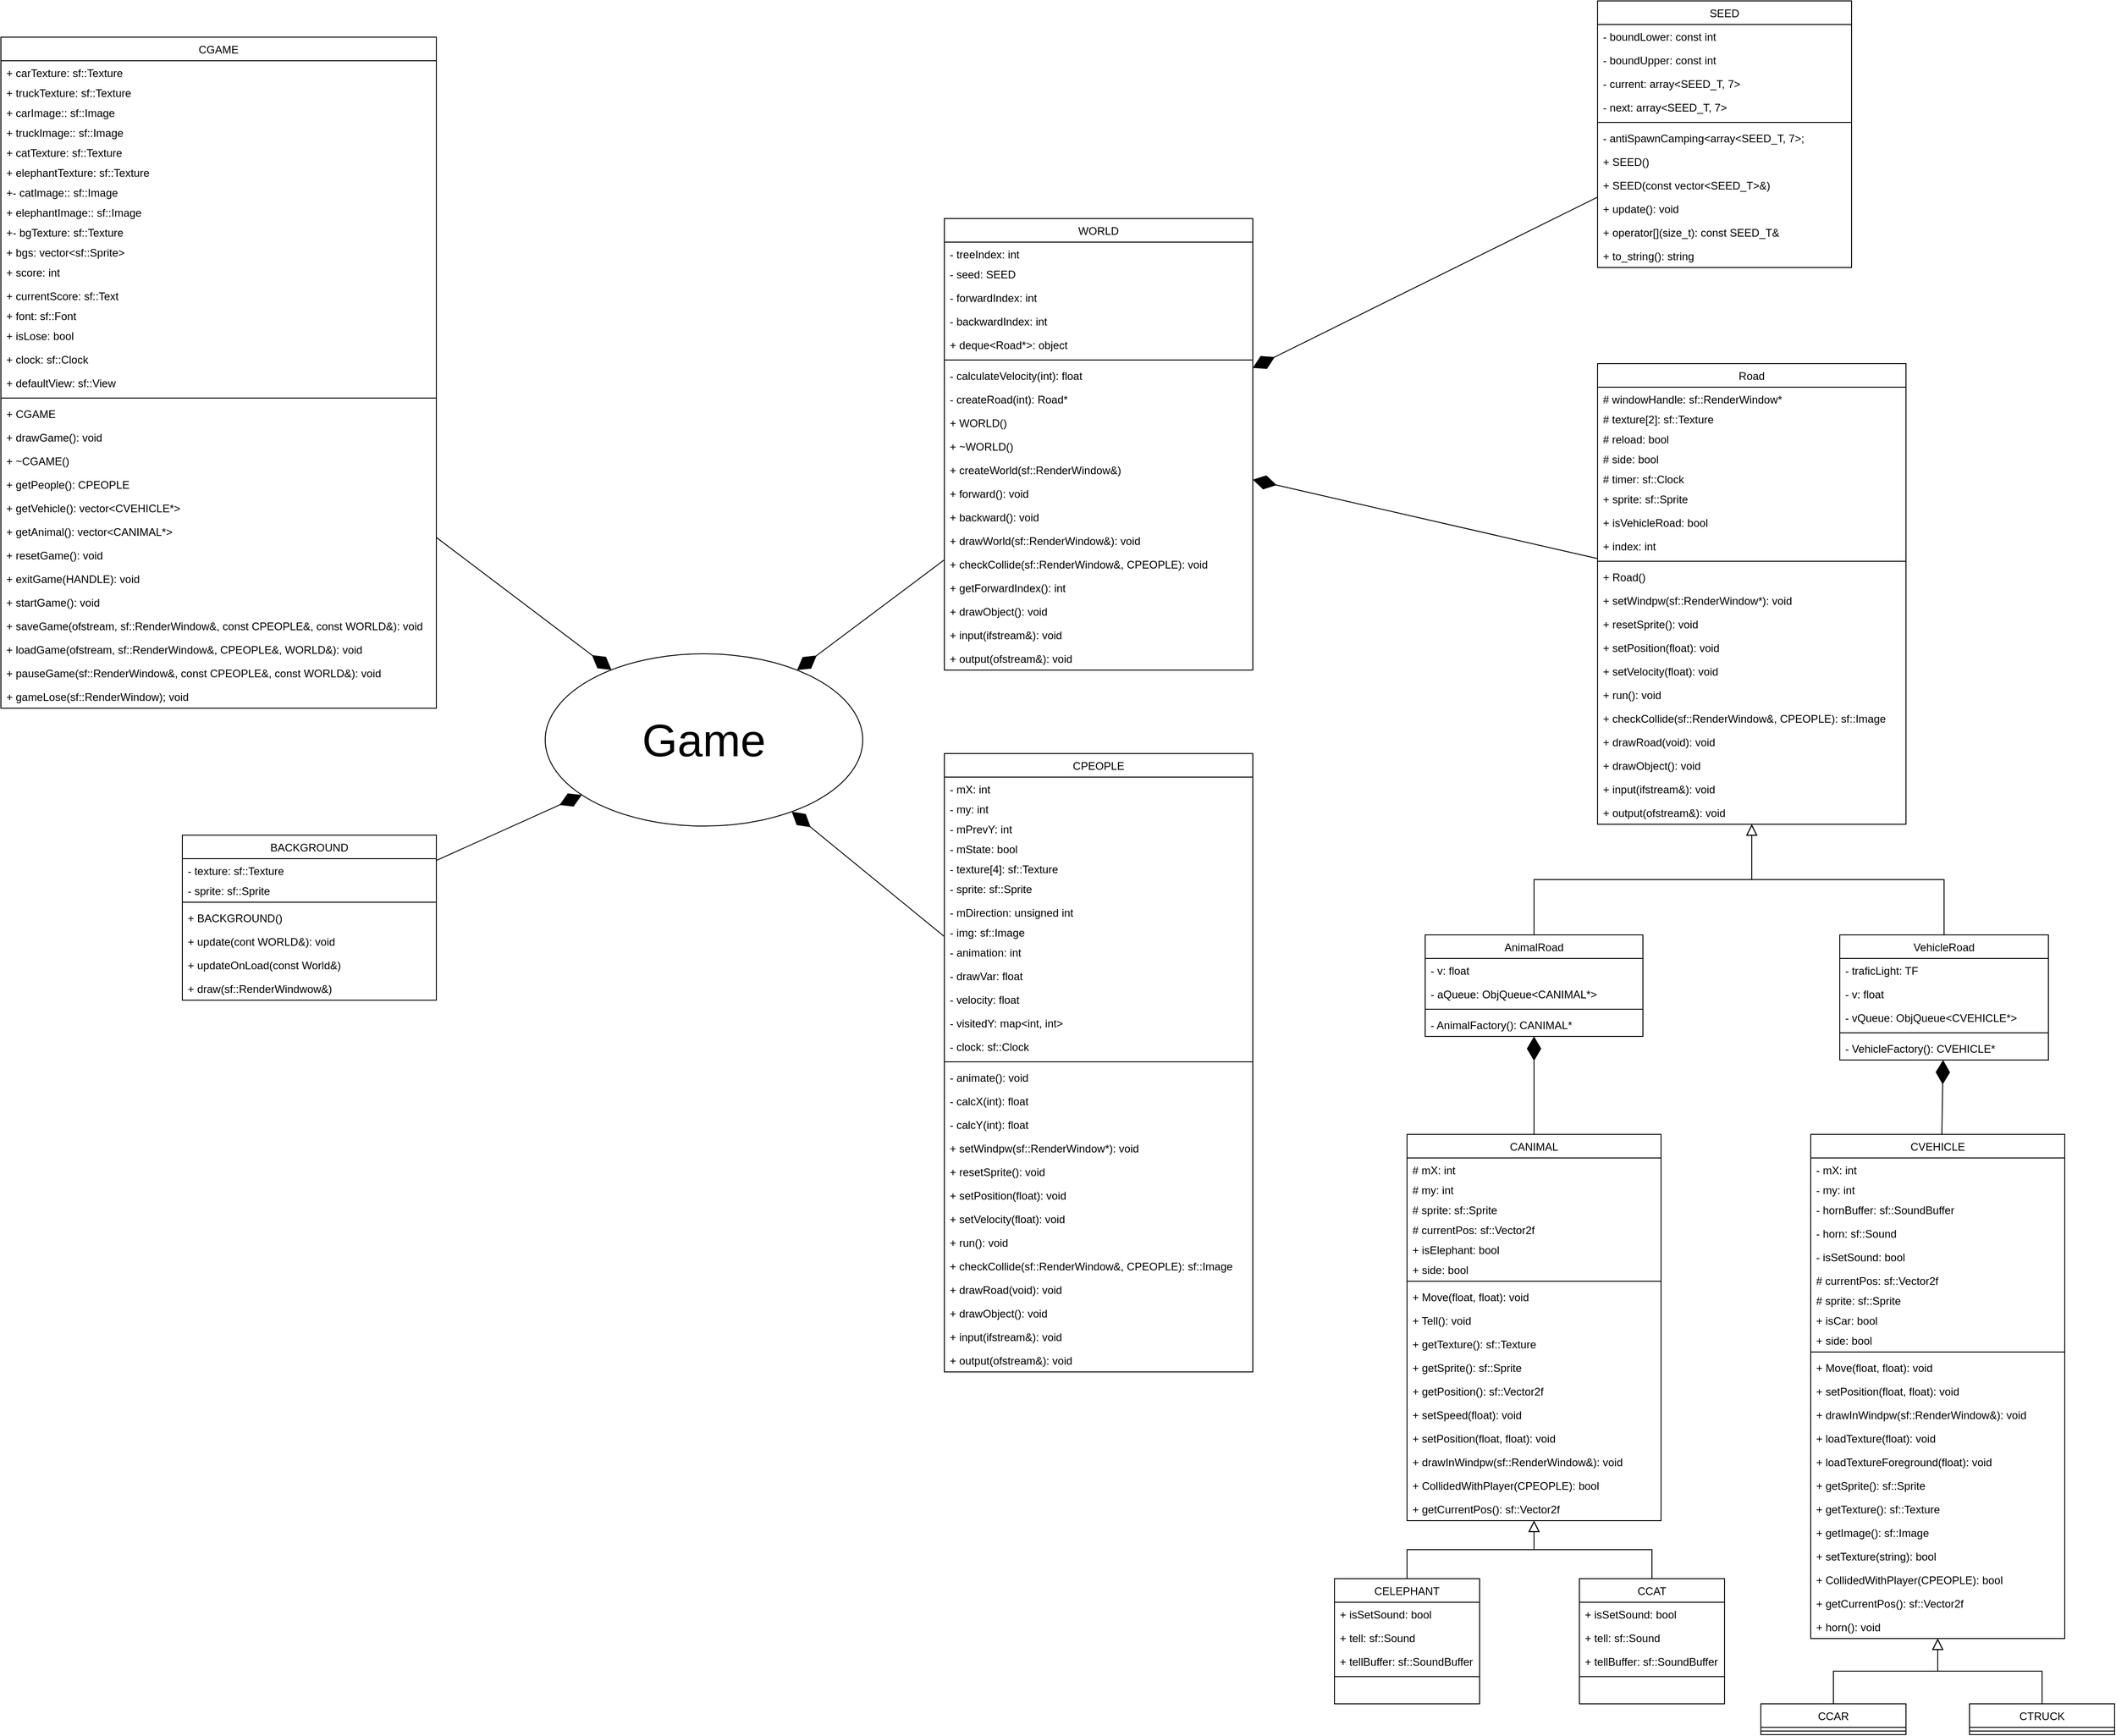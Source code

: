<mxfile version="20.3.0" type="device"><diagram id="C5RBs43oDa-KdzZeNtuy" name="Page-1"><mxGraphModel dx="2522" dy="2931" grid="1" gridSize="10" guides="1" tooltips="1" connect="1" arrows="1" fold="1" page="1" pageScale="1" pageWidth="827" pageHeight="1169" math="0" shadow="0"><root><mxCell id="WIyWlLk6GJQsqaUBKTNV-0"/><mxCell id="WIyWlLk6GJQsqaUBKTNV-1" parent="WIyWlLk6GJQsqaUBKTNV-0"/><mxCell id="zkfFHV4jXpPFQw0GAbJ--0" value="CANIMAL" style="swimlane;fontStyle=0;align=center;verticalAlign=top;childLayout=stackLayout;horizontal=1;startSize=26;horizontalStack=0;resizeParent=1;resizeLast=0;collapsible=1;marginBottom=0;rounded=0;shadow=0;strokeWidth=1;" parent="WIyWlLk6GJQsqaUBKTNV-1" vertex="1"><mxGeometry x="350" y="50" width="280" height="426" as="geometry"><mxRectangle x="230" y="140" width="160" height="26" as="alternateBounds"/></mxGeometry></mxCell><mxCell id="zkfFHV4jXpPFQw0GAbJ--1" value="# mX: int" style="text;align=left;verticalAlign=top;spacingLeft=4;spacingRight=4;overflow=hidden;rotatable=0;points=[[0,0.5],[1,0.5]];portConstraint=eastwest;" parent="zkfFHV4jXpPFQw0GAbJ--0" vertex="1"><mxGeometry y="26" width="280" height="22" as="geometry"/></mxCell><mxCell id="bg53AHfnNJXbwWQj3Ad1-0" value="# my: int" style="text;align=left;verticalAlign=top;spacingLeft=4;spacingRight=4;overflow=hidden;rotatable=0;points=[[0,0.5],[1,0.5]];portConstraint=eastwest;" parent="zkfFHV4jXpPFQw0GAbJ--0" vertex="1"><mxGeometry y="48" width="280" height="22" as="geometry"/></mxCell><mxCell id="bg53AHfnNJXbwWQj3Ad1-1" value="# sprite: sf::Sprite" style="text;align=left;verticalAlign=top;spacingLeft=4;spacingRight=4;overflow=hidden;rotatable=0;points=[[0,0.5],[1,0.5]];portConstraint=eastwest;" parent="zkfFHV4jXpPFQw0GAbJ--0" vertex="1"><mxGeometry y="70" width="280" height="22" as="geometry"/></mxCell><mxCell id="bg53AHfnNJXbwWQj3Ad1-9" value="# currentPos: sf::Vector2f" style="text;align=left;verticalAlign=top;spacingLeft=4;spacingRight=4;overflow=hidden;rotatable=0;points=[[0,0.5],[1,0.5]];portConstraint=eastwest;" parent="zkfFHV4jXpPFQw0GAbJ--0" vertex="1"><mxGeometry y="92" width="280" height="22" as="geometry"/></mxCell><mxCell id="bg53AHfnNJXbwWQj3Ad1-2" value="+ isElephant: bool" style="text;align=left;verticalAlign=top;spacingLeft=4;spacingRight=4;overflow=hidden;rotatable=0;points=[[0,0.5],[1,0.5]];portConstraint=eastwest;" parent="zkfFHV4jXpPFQw0GAbJ--0" vertex="1"><mxGeometry y="114" width="280" height="22" as="geometry"/></mxCell><mxCell id="bg53AHfnNJXbwWQj3Ad1-10" value="+ side: bool" style="text;align=left;verticalAlign=top;spacingLeft=4;spacingRight=4;overflow=hidden;rotatable=0;points=[[0,0.5],[1,0.5]];portConstraint=eastwest;" parent="zkfFHV4jXpPFQw0GAbJ--0" vertex="1"><mxGeometry y="136" width="280" height="22" as="geometry"/></mxCell><mxCell id="zkfFHV4jXpPFQw0GAbJ--4" value="" style="line;html=1;strokeWidth=1;align=left;verticalAlign=middle;spacingTop=-1;spacingLeft=3;spacingRight=3;rotatable=0;labelPosition=right;points=[];portConstraint=eastwest;" parent="zkfFHV4jXpPFQw0GAbJ--0" vertex="1"><mxGeometry y="158" width="280" height="8" as="geometry"/></mxCell><mxCell id="zkfFHV4jXpPFQw0GAbJ--5" value="+ Move(float, float): void" style="text;align=left;verticalAlign=top;spacingLeft=4;spacingRight=4;overflow=hidden;rotatable=0;points=[[0,0.5],[1,0.5]];portConstraint=eastwest;" parent="zkfFHV4jXpPFQw0GAbJ--0" vertex="1"><mxGeometry y="166" width="280" height="26" as="geometry"/></mxCell><mxCell id="bg53AHfnNJXbwWQj3Ad1-4" value="+ Tell(): void" style="text;align=left;verticalAlign=top;spacingLeft=4;spacingRight=4;overflow=hidden;rotatable=0;points=[[0,0.5],[1,0.5]];portConstraint=eastwest;" parent="zkfFHV4jXpPFQw0GAbJ--0" vertex="1"><mxGeometry y="192" width="280" height="26" as="geometry"/></mxCell><mxCell id="bg53AHfnNJXbwWQj3Ad1-5" value="+ getTexture(): sf::Texture" style="text;align=left;verticalAlign=top;spacingLeft=4;spacingRight=4;overflow=hidden;rotatable=0;points=[[0,0.5],[1,0.5]];portConstraint=eastwest;" parent="zkfFHV4jXpPFQw0GAbJ--0" vertex="1"><mxGeometry y="218" width="280" height="26" as="geometry"/></mxCell><mxCell id="bg53AHfnNJXbwWQj3Ad1-6" value="+ getSprite(): sf::Sprite" style="text;align=left;verticalAlign=top;spacingLeft=4;spacingRight=4;overflow=hidden;rotatable=0;points=[[0,0.5],[1,0.5]];portConstraint=eastwest;" parent="zkfFHV4jXpPFQw0GAbJ--0" vertex="1"><mxGeometry y="244" width="280" height="26" as="geometry"/></mxCell><mxCell id="bg53AHfnNJXbwWQj3Ad1-7" value="+ getPosition(): sf::Vector2f" style="text;align=left;verticalAlign=top;spacingLeft=4;spacingRight=4;overflow=hidden;rotatable=0;points=[[0,0.5],[1,0.5]];portConstraint=eastwest;" parent="zkfFHV4jXpPFQw0GAbJ--0" vertex="1"><mxGeometry y="270" width="280" height="26" as="geometry"/></mxCell><mxCell id="bg53AHfnNJXbwWQj3Ad1-8" value="+ setSpeed(float): void" style="text;align=left;verticalAlign=top;spacingLeft=4;spacingRight=4;overflow=hidden;rotatable=0;points=[[0,0.5],[1,0.5]];portConstraint=eastwest;" parent="zkfFHV4jXpPFQw0GAbJ--0" vertex="1"><mxGeometry y="296" width="280" height="26" as="geometry"/></mxCell><mxCell id="bg53AHfnNJXbwWQj3Ad1-11" value="+ setPosition(float, float): void" style="text;align=left;verticalAlign=top;spacingLeft=4;spacingRight=4;overflow=hidden;rotatable=0;points=[[0,0.5],[1,0.5]];portConstraint=eastwest;" parent="zkfFHV4jXpPFQw0GAbJ--0" vertex="1"><mxGeometry y="322" width="280" height="26" as="geometry"/></mxCell><mxCell id="bg53AHfnNJXbwWQj3Ad1-12" value="+ drawInWindpw(sf::RenderWindow&amp;): void" style="text;align=left;verticalAlign=top;spacingLeft=4;spacingRight=4;overflow=hidden;rotatable=0;points=[[0,0.5],[1,0.5]];portConstraint=eastwest;" parent="zkfFHV4jXpPFQw0GAbJ--0" vertex="1"><mxGeometry y="348" width="280" height="26" as="geometry"/></mxCell><mxCell id="bg53AHfnNJXbwWQj3Ad1-13" value="+ CollidedWithPlayer(CPEOPLE): bool" style="text;align=left;verticalAlign=top;spacingLeft=4;spacingRight=4;overflow=hidden;rotatable=0;points=[[0,0.5],[1,0.5]];portConstraint=eastwest;" parent="zkfFHV4jXpPFQw0GAbJ--0" vertex="1"><mxGeometry y="374" width="280" height="26" as="geometry"/></mxCell><mxCell id="bg53AHfnNJXbwWQj3Ad1-17" value="+ getCurrentPos(): sf::Vector2f" style="text;align=left;verticalAlign=top;spacingLeft=4;spacingRight=4;overflow=hidden;rotatable=0;points=[[0,0.5],[1,0.5]];portConstraint=eastwest;" parent="zkfFHV4jXpPFQw0GAbJ--0" vertex="1"><mxGeometry y="400" width="280" height="26" as="geometry"/></mxCell><mxCell id="zkfFHV4jXpPFQw0GAbJ--6" value="CELEPHANT" style="swimlane;fontStyle=0;align=center;verticalAlign=top;childLayout=stackLayout;horizontal=1;startSize=26;horizontalStack=0;resizeParent=1;resizeLast=0;collapsible=1;marginBottom=0;rounded=0;shadow=0;strokeWidth=1;" parent="WIyWlLk6GJQsqaUBKTNV-1" vertex="1"><mxGeometry x="270" y="540" width="160" height="138" as="geometry"><mxRectangle x="120" y="540" width="160" height="26" as="alternateBounds"/></mxGeometry></mxCell><mxCell id="zkfFHV4jXpPFQw0GAbJ--10" value="+ isSetSound: bool" style="text;align=left;verticalAlign=top;spacingLeft=4;spacingRight=4;overflow=hidden;rotatable=0;points=[[0,0.5],[1,0.5]];portConstraint=eastwest;fontStyle=0" parent="zkfFHV4jXpPFQw0GAbJ--6" vertex="1"><mxGeometry y="26" width="160" height="26" as="geometry"/></mxCell><mxCell id="bg53AHfnNJXbwWQj3Ad1-19" value="+ tell: sf::Sound" style="text;align=left;verticalAlign=top;spacingLeft=4;spacingRight=4;overflow=hidden;rotatable=0;points=[[0,0.5],[1,0.5]];portConstraint=eastwest;fontStyle=0" parent="zkfFHV4jXpPFQw0GAbJ--6" vertex="1"><mxGeometry y="52" width="160" height="26" as="geometry"/></mxCell><mxCell id="bg53AHfnNJXbwWQj3Ad1-18" value="+ tellBuffer: sf::SoundBuffer" style="text;align=left;verticalAlign=top;spacingLeft=4;spacingRight=4;overflow=hidden;rotatable=0;points=[[0,0.5],[1,0.5]];portConstraint=eastwest;fontStyle=0" parent="zkfFHV4jXpPFQw0GAbJ--6" vertex="1"><mxGeometry y="78" width="160" height="26" as="geometry"/></mxCell><mxCell id="zkfFHV4jXpPFQw0GAbJ--9" value="" style="line;html=1;strokeWidth=1;align=left;verticalAlign=middle;spacingTop=-1;spacingLeft=3;spacingRight=3;rotatable=0;labelPosition=right;points=[];portConstraint=eastwest;" parent="zkfFHV4jXpPFQw0GAbJ--6" vertex="1"><mxGeometry y="104" width="160" height="8" as="geometry"/></mxCell><mxCell id="zkfFHV4jXpPFQw0GAbJ--12" value="" style="endArrow=block;endSize=10;endFill=0;shadow=0;strokeWidth=1;rounded=0;edgeStyle=elbowEdgeStyle;elbow=vertical;" parent="WIyWlLk6GJQsqaUBKTNV-1" source="zkfFHV4jXpPFQw0GAbJ--6" target="zkfFHV4jXpPFQw0GAbJ--0" edge="1"><mxGeometry width="160" relative="1" as="geometry"><mxPoint x="200" y="203" as="sourcePoint"/><mxPoint x="200" y="203" as="targetPoint"/></mxGeometry></mxCell><mxCell id="zkfFHV4jXpPFQw0GAbJ--16" value="" style="endArrow=block;endSize=10;endFill=0;shadow=0;strokeWidth=1;rounded=0;edgeStyle=elbowEdgeStyle;elbow=vertical;exitX=0.5;exitY=0;exitDx=0;exitDy=0;" parent="WIyWlLk6GJQsqaUBKTNV-1" source="bg53AHfnNJXbwWQj3Ad1-20" target="zkfFHV4jXpPFQw0GAbJ--0" edge="1"><mxGeometry width="160" relative="1" as="geometry"><mxPoint x="540" y="540" as="sourcePoint"/><mxPoint x="310" y="271" as="targetPoint"/></mxGeometry></mxCell><mxCell id="bg53AHfnNJXbwWQj3Ad1-20" value="CCAT" style="swimlane;fontStyle=0;align=center;verticalAlign=top;childLayout=stackLayout;horizontal=1;startSize=26;horizontalStack=0;resizeParent=1;resizeLast=0;collapsible=1;marginBottom=0;rounded=0;shadow=0;strokeWidth=1;" parent="WIyWlLk6GJQsqaUBKTNV-1" vertex="1"><mxGeometry x="540" y="540" width="160" height="138" as="geometry"><mxRectangle x="120" y="540" width="160" height="26" as="alternateBounds"/></mxGeometry></mxCell><mxCell id="bg53AHfnNJXbwWQj3Ad1-21" value="+ isSetSound: bool" style="text;align=left;verticalAlign=top;spacingLeft=4;spacingRight=4;overflow=hidden;rotatable=0;points=[[0,0.5],[1,0.5]];portConstraint=eastwest;fontStyle=0" parent="bg53AHfnNJXbwWQj3Ad1-20" vertex="1"><mxGeometry y="26" width="160" height="26" as="geometry"/></mxCell><mxCell id="bg53AHfnNJXbwWQj3Ad1-22" value="+ tell: sf::Sound" style="text;align=left;verticalAlign=top;spacingLeft=4;spacingRight=4;overflow=hidden;rotatable=0;points=[[0,0.5],[1,0.5]];portConstraint=eastwest;fontStyle=0" parent="bg53AHfnNJXbwWQj3Ad1-20" vertex="1"><mxGeometry y="52" width="160" height="26" as="geometry"/></mxCell><mxCell id="bg53AHfnNJXbwWQj3Ad1-23" value="+ tellBuffer: sf::SoundBuffer" style="text;align=left;verticalAlign=top;spacingLeft=4;spacingRight=4;overflow=hidden;rotatable=0;points=[[0,0.5],[1,0.5]];portConstraint=eastwest;fontStyle=0" parent="bg53AHfnNJXbwWQj3Ad1-20" vertex="1"><mxGeometry y="78" width="160" height="26" as="geometry"/></mxCell><mxCell id="bg53AHfnNJXbwWQj3Ad1-24" value="" style="line;html=1;strokeWidth=1;align=left;verticalAlign=middle;spacingTop=-1;spacingLeft=3;spacingRight=3;rotatable=0;labelPosition=right;points=[];portConstraint=eastwest;" parent="bg53AHfnNJXbwWQj3Ad1-20" vertex="1"><mxGeometry y="104" width="160" height="8" as="geometry"/></mxCell><mxCell id="bg53AHfnNJXbwWQj3Ad1-25" value="CVEHICLE" style="swimlane;fontStyle=0;align=center;verticalAlign=top;childLayout=stackLayout;horizontal=1;startSize=26;horizontalStack=0;resizeParent=1;resizeLast=0;collapsible=1;marginBottom=0;rounded=0;shadow=0;strokeWidth=1;" parent="WIyWlLk6GJQsqaUBKTNV-1" vertex="1"><mxGeometry x="795" y="50" width="280" height="556" as="geometry"><mxRectangle x="230" y="140" width="160" height="26" as="alternateBounds"/></mxGeometry></mxCell><mxCell id="bg53AHfnNJXbwWQj3Ad1-26" value="- mX: int" style="text;align=left;verticalAlign=top;spacingLeft=4;spacingRight=4;overflow=hidden;rotatable=0;points=[[0,0.5],[1,0.5]];portConstraint=eastwest;" parent="bg53AHfnNJXbwWQj3Ad1-25" vertex="1"><mxGeometry y="26" width="280" height="22" as="geometry"/></mxCell><mxCell id="bg53AHfnNJXbwWQj3Ad1-27" value="- my: int" style="text;align=left;verticalAlign=top;spacingLeft=4;spacingRight=4;overflow=hidden;rotatable=0;points=[[0,0.5],[1,0.5]];portConstraint=eastwest;" parent="bg53AHfnNJXbwWQj3Ad1-25" vertex="1"><mxGeometry y="48" width="280" height="22" as="geometry"/></mxCell><mxCell id="bg53AHfnNJXbwWQj3Ad1-57" value="- hornBuffer: sf::SoundBuffer" style="text;align=left;verticalAlign=top;spacingLeft=4;spacingRight=4;overflow=hidden;rotatable=0;points=[[0,0.5],[1,0.5]];portConstraint=eastwest;fontStyle=0" parent="bg53AHfnNJXbwWQj3Ad1-25" vertex="1"><mxGeometry y="70" width="280" height="26" as="geometry"/></mxCell><mxCell id="bg53AHfnNJXbwWQj3Ad1-56" value="- horn: sf::Sound" style="text;align=left;verticalAlign=top;spacingLeft=4;spacingRight=4;overflow=hidden;rotatable=0;points=[[0,0.5],[1,0.5]];portConstraint=eastwest;fontStyle=0" parent="bg53AHfnNJXbwWQj3Ad1-25" vertex="1"><mxGeometry y="96" width="280" height="26" as="geometry"/></mxCell><mxCell id="bg53AHfnNJXbwWQj3Ad1-55" value="- isSetSound: bool" style="text;align=left;verticalAlign=top;spacingLeft=4;spacingRight=4;overflow=hidden;rotatable=0;points=[[0,0.5],[1,0.5]];portConstraint=eastwest;fontStyle=0" parent="bg53AHfnNJXbwWQj3Ad1-25" vertex="1"><mxGeometry y="122" width="280" height="26" as="geometry"/></mxCell><mxCell id="bg53AHfnNJXbwWQj3Ad1-29" value="# currentPos: sf::Vector2f" style="text;align=left;verticalAlign=top;spacingLeft=4;spacingRight=4;overflow=hidden;rotatable=0;points=[[0,0.5],[1,0.5]];portConstraint=eastwest;" parent="bg53AHfnNJXbwWQj3Ad1-25" vertex="1"><mxGeometry y="148" width="280" height="22" as="geometry"/></mxCell><mxCell id="bg53AHfnNJXbwWQj3Ad1-28" value="# sprite: sf::Sprite" style="text;align=left;verticalAlign=top;spacingLeft=4;spacingRight=4;overflow=hidden;rotatable=0;points=[[0,0.5],[1,0.5]];portConstraint=eastwest;" parent="bg53AHfnNJXbwWQj3Ad1-25" vertex="1"><mxGeometry y="170" width="280" height="22" as="geometry"/></mxCell><mxCell id="bg53AHfnNJXbwWQj3Ad1-30" value="+ isCar: bool" style="text;align=left;verticalAlign=top;spacingLeft=4;spacingRight=4;overflow=hidden;rotatable=0;points=[[0,0.5],[1,0.5]];portConstraint=eastwest;" parent="bg53AHfnNJXbwWQj3Ad1-25" vertex="1"><mxGeometry y="192" width="280" height="22" as="geometry"/></mxCell><mxCell id="bg53AHfnNJXbwWQj3Ad1-31" value="+ side: bool" style="text;align=left;verticalAlign=top;spacingLeft=4;spacingRight=4;overflow=hidden;rotatable=0;points=[[0,0.5],[1,0.5]];portConstraint=eastwest;" parent="bg53AHfnNJXbwWQj3Ad1-25" vertex="1"><mxGeometry y="214" width="280" height="22" as="geometry"/></mxCell><mxCell id="bg53AHfnNJXbwWQj3Ad1-32" value="" style="line;html=1;strokeWidth=1;align=left;verticalAlign=middle;spacingTop=-1;spacingLeft=3;spacingRight=3;rotatable=0;labelPosition=right;points=[];portConstraint=eastwest;" parent="bg53AHfnNJXbwWQj3Ad1-25" vertex="1"><mxGeometry y="236" width="280" height="8" as="geometry"/></mxCell><mxCell id="bg53AHfnNJXbwWQj3Ad1-33" value="+ Move(float, float): void" style="text;align=left;verticalAlign=top;spacingLeft=4;spacingRight=4;overflow=hidden;rotatable=0;points=[[0,0.5],[1,0.5]];portConstraint=eastwest;" parent="bg53AHfnNJXbwWQj3Ad1-25" vertex="1"><mxGeometry y="244" width="280" height="26" as="geometry"/></mxCell><mxCell id="bg53AHfnNJXbwWQj3Ad1-39" value="+ setPosition(float, float): void" style="text;align=left;verticalAlign=top;spacingLeft=4;spacingRight=4;overflow=hidden;rotatable=0;points=[[0,0.5],[1,0.5]];portConstraint=eastwest;" parent="bg53AHfnNJXbwWQj3Ad1-25" vertex="1"><mxGeometry y="270" width="280" height="26" as="geometry"/></mxCell><mxCell id="bg53AHfnNJXbwWQj3Ad1-40" value="+ drawInWindpw(sf::RenderWindow&amp;): void" style="text;align=left;verticalAlign=top;spacingLeft=4;spacingRight=4;overflow=hidden;rotatable=0;points=[[0,0.5],[1,0.5]];portConstraint=eastwest;" parent="bg53AHfnNJXbwWQj3Ad1-25" vertex="1"><mxGeometry y="296" width="280" height="26" as="geometry"/></mxCell><mxCell id="bg53AHfnNJXbwWQj3Ad1-58" value="+ loadTexture(float): void" style="text;align=left;verticalAlign=top;spacingLeft=4;spacingRight=4;overflow=hidden;rotatable=0;points=[[0,0.5],[1,0.5]];portConstraint=eastwest;" parent="bg53AHfnNJXbwWQj3Ad1-25" vertex="1"><mxGeometry y="322" width="280" height="26" as="geometry"/></mxCell><mxCell id="bg53AHfnNJXbwWQj3Ad1-59" value="+ loadTextureForeground(float): void" style="text;align=left;verticalAlign=top;spacingLeft=4;spacingRight=4;overflow=hidden;rotatable=0;points=[[0,0.5],[1,0.5]];portConstraint=eastwest;" parent="bg53AHfnNJXbwWQj3Ad1-25" vertex="1"><mxGeometry y="348" width="280" height="26" as="geometry"/></mxCell><mxCell id="bg53AHfnNJXbwWQj3Ad1-36" value="+ getSprite(): sf::Sprite" style="text;align=left;verticalAlign=top;spacingLeft=4;spacingRight=4;overflow=hidden;rotatable=0;points=[[0,0.5],[1,0.5]];portConstraint=eastwest;" parent="bg53AHfnNJXbwWQj3Ad1-25" vertex="1"><mxGeometry y="374" width="280" height="26" as="geometry"/></mxCell><mxCell id="bg53AHfnNJXbwWQj3Ad1-35" value="+ getTexture(): sf::Texture" style="text;align=left;verticalAlign=top;spacingLeft=4;spacingRight=4;overflow=hidden;rotatable=0;points=[[0,0.5],[1,0.5]];portConstraint=eastwest;" parent="bg53AHfnNJXbwWQj3Ad1-25" vertex="1"><mxGeometry y="400" width="280" height="26" as="geometry"/></mxCell><mxCell id="bg53AHfnNJXbwWQj3Ad1-37" value="+ getImage(): sf::Image" style="text;align=left;verticalAlign=top;spacingLeft=4;spacingRight=4;overflow=hidden;rotatable=0;points=[[0,0.5],[1,0.5]];portConstraint=eastwest;" parent="bg53AHfnNJXbwWQj3Ad1-25" vertex="1"><mxGeometry y="426" width="280" height="26" as="geometry"/></mxCell><mxCell id="bg53AHfnNJXbwWQj3Ad1-38" value="+ setTexture(string): bool" style="text;align=left;verticalAlign=top;spacingLeft=4;spacingRight=4;overflow=hidden;rotatable=0;points=[[0,0.5],[1,0.5]];portConstraint=eastwest;" parent="bg53AHfnNJXbwWQj3Ad1-25" vertex="1"><mxGeometry y="452" width="280" height="26" as="geometry"/></mxCell><mxCell id="bg53AHfnNJXbwWQj3Ad1-41" value="+ CollidedWithPlayer(CPEOPLE): bool" style="text;align=left;verticalAlign=top;spacingLeft=4;spacingRight=4;overflow=hidden;rotatable=0;points=[[0,0.5],[1,0.5]];portConstraint=eastwest;" parent="bg53AHfnNJXbwWQj3Ad1-25" vertex="1"><mxGeometry y="478" width="280" height="26" as="geometry"/></mxCell><mxCell id="bg53AHfnNJXbwWQj3Ad1-42" value="+ getCurrentPos(): sf::Vector2f" style="text;align=left;verticalAlign=top;spacingLeft=4;spacingRight=4;overflow=hidden;rotatable=0;points=[[0,0.5],[1,0.5]];portConstraint=eastwest;" parent="bg53AHfnNJXbwWQj3Ad1-25" vertex="1"><mxGeometry y="504" width="280" height="26" as="geometry"/></mxCell><mxCell id="bg53AHfnNJXbwWQj3Ad1-34" value="+ horn(): void" style="text;align=left;verticalAlign=top;spacingLeft=4;spacingRight=4;overflow=hidden;rotatable=0;points=[[0,0.5],[1,0.5]];portConstraint=eastwest;" parent="bg53AHfnNJXbwWQj3Ad1-25" vertex="1"><mxGeometry y="530" width="280" height="26" as="geometry"/></mxCell><mxCell id="bg53AHfnNJXbwWQj3Ad1-43" value="CCAR" style="swimlane;fontStyle=0;align=center;verticalAlign=top;childLayout=stackLayout;horizontal=1;startSize=26;horizontalStack=0;resizeParent=1;resizeLast=0;collapsible=1;marginBottom=0;rounded=0;shadow=0;strokeWidth=1;" parent="WIyWlLk6GJQsqaUBKTNV-1" vertex="1"><mxGeometry x="740" y="678" width="160" height="34" as="geometry"><mxRectangle x="120" y="540" width="160" height="26" as="alternateBounds"/></mxGeometry></mxCell><mxCell id="bg53AHfnNJXbwWQj3Ad1-47" value="" style="line;html=1;strokeWidth=1;align=left;verticalAlign=middle;spacingTop=-1;spacingLeft=3;spacingRight=3;rotatable=0;labelPosition=right;points=[];portConstraint=eastwest;" parent="bg53AHfnNJXbwWQj3Ad1-43" vertex="1"><mxGeometry y="26" width="160" height="8" as="geometry"/></mxCell><mxCell id="bg53AHfnNJXbwWQj3Ad1-48" value="" style="endArrow=block;endSize=10;endFill=0;shadow=0;strokeWidth=1;rounded=0;edgeStyle=elbowEdgeStyle;elbow=vertical;" parent="WIyWlLk6GJQsqaUBKTNV-1" source="bg53AHfnNJXbwWQj3Ad1-43" target="bg53AHfnNJXbwWQj3Ad1-25" edge="1"><mxGeometry width="160" relative="1" as="geometry"><mxPoint x="890" y="203" as="sourcePoint"/><mxPoint x="890" y="203" as="targetPoint"/></mxGeometry></mxCell><mxCell id="bg53AHfnNJXbwWQj3Ad1-49" value="" style="endArrow=block;endSize=10;endFill=0;shadow=0;strokeWidth=1;rounded=0;edgeStyle=elbowEdgeStyle;elbow=vertical;exitX=0.5;exitY=0;exitDx=0;exitDy=0;" parent="WIyWlLk6GJQsqaUBKTNV-1" source="bg53AHfnNJXbwWQj3Ad1-50" target="bg53AHfnNJXbwWQj3Ad1-25" edge="1"><mxGeometry width="160" relative="1" as="geometry"><mxPoint x="1230" y="540" as="sourcePoint"/><mxPoint x="1000" y="271" as="targetPoint"/></mxGeometry></mxCell><mxCell id="bg53AHfnNJXbwWQj3Ad1-50" value="CTRUCK" style="swimlane;fontStyle=0;align=center;verticalAlign=top;childLayout=stackLayout;horizontal=1;startSize=26;horizontalStack=0;resizeParent=1;resizeLast=0;collapsible=1;marginBottom=0;rounded=0;shadow=0;strokeWidth=1;" parent="WIyWlLk6GJQsqaUBKTNV-1" vertex="1"><mxGeometry x="970" y="678" width="160" height="34" as="geometry"><mxRectangle x="120" y="540" width="160" height="26" as="alternateBounds"/></mxGeometry></mxCell><mxCell id="bg53AHfnNJXbwWQj3Ad1-54" value="" style="line;html=1;strokeWidth=1;align=left;verticalAlign=middle;spacingTop=-1;spacingLeft=3;spacingRight=3;rotatable=0;labelPosition=right;points=[];portConstraint=eastwest;" parent="bg53AHfnNJXbwWQj3Ad1-50" vertex="1"><mxGeometry y="26" width="160" height="8" as="geometry"/></mxCell><mxCell id="bg53AHfnNJXbwWQj3Ad1-61" value="Road" style="swimlane;fontStyle=0;align=center;verticalAlign=top;childLayout=stackLayout;horizontal=1;startSize=26;horizontalStack=0;resizeParent=1;resizeLast=0;collapsible=1;marginBottom=0;rounded=0;shadow=0;strokeWidth=1;" parent="WIyWlLk6GJQsqaUBKTNV-1" vertex="1"><mxGeometry x="560" y="-800" width="340" height="508" as="geometry"><mxRectangle x="230" y="140" width="160" height="26" as="alternateBounds"/></mxGeometry></mxCell><mxCell id="bg53AHfnNJXbwWQj3Ad1-67" value="# windowHandle: sf::RenderWindow*" style="text;align=left;verticalAlign=top;spacingLeft=4;spacingRight=4;overflow=hidden;rotatable=0;points=[[0,0.5],[1,0.5]];portConstraint=eastwest;" parent="bg53AHfnNJXbwWQj3Ad1-61" vertex="1"><mxGeometry y="26" width="340" height="22" as="geometry"/></mxCell><mxCell id="bg53AHfnNJXbwWQj3Ad1-68" value="# texture[2]: sf::Texture" style="text;align=left;verticalAlign=top;spacingLeft=4;spacingRight=4;overflow=hidden;rotatable=0;points=[[0,0.5],[1,0.5]];portConstraint=eastwest;" parent="bg53AHfnNJXbwWQj3Ad1-61" vertex="1"><mxGeometry y="48" width="340" height="22" as="geometry"/></mxCell><mxCell id="bg53AHfnNJXbwWQj3Ad1-69" value="# reload: bool" style="text;align=left;verticalAlign=top;spacingLeft=4;spacingRight=4;overflow=hidden;rotatable=0;points=[[0,0.5],[1,0.5]];portConstraint=eastwest;" parent="bg53AHfnNJXbwWQj3Ad1-61" vertex="1"><mxGeometry y="70" width="340" height="22" as="geometry"/></mxCell><mxCell id="bg53AHfnNJXbwWQj3Ad1-70" value="# side: bool" style="text;align=left;verticalAlign=top;spacingLeft=4;spacingRight=4;overflow=hidden;rotatable=0;points=[[0,0.5],[1,0.5]];portConstraint=eastwest;" parent="bg53AHfnNJXbwWQj3Ad1-61" vertex="1"><mxGeometry y="92" width="340" height="22" as="geometry"/></mxCell><mxCell id="bg53AHfnNJXbwWQj3Ad1-90" value="# timer: sf::Clock" style="text;align=left;verticalAlign=top;spacingLeft=4;spacingRight=4;overflow=hidden;rotatable=0;points=[[0,0.5],[1,0.5]];portConstraint=eastwest;" parent="bg53AHfnNJXbwWQj3Ad1-61" vertex="1"><mxGeometry y="114" width="340" height="22" as="geometry"/></mxCell><mxCell id="bg53AHfnNJXbwWQj3Ad1-91" value="+ sprite: sf::Sprite" style="text;align=left;verticalAlign=top;spacingLeft=4;spacingRight=4;overflow=hidden;rotatable=0;points=[[0,0.5],[1,0.5]];portConstraint=eastwest;" parent="bg53AHfnNJXbwWQj3Ad1-61" vertex="1"><mxGeometry y="136" width="340" height="26" as="geometry"/></mxCell><mxCell id="bg53AHfnNJXbwWQj3Ad1-92" value="+ isVehicleRoad: bool" style="text;align=left;verticalAlign=top;spacingLeft=4;spacingRight=4;overflow=hidden;rotatable=0;points=[[0,0.5],[1,0.5]];portConstraint=eastwest;" parent="bg53AHfnNJXbwWQj3Ad1-61" vertex="1"><mxGeometry y="162" width="340" height="26" as="geometry"/></mxCell><mxCell id="bg53AHfnNJXbwWQj3Ad1-73" value="+ index: int" style="text;align=left;verticalAlign=top;spacingLeft=4;spacingRight=4;overflow=hidden;rotatable=0;points=[[0,0.5],[1,0.5]];portConstraint=eastwest;" parent="bg53AHfnNJXbwWQj3Ad1-61" vertex="1"><mxGeometry y="188" width="340" height="26" as="geometry"/></mxCell><mxCell id="bg53AHfnNJXbwWQj3Ad1-71" value="" style="line;html=1;strokeWidth=1;align=left;verticalAlign=middle;spacingTop=-1;spacingLeft=3;spacingRight=3;rotatable=0;labelPosition=right;points=[];portConstraint=eastwest;" parent="bg53AHfnNJXbwWQj3Ad1-61" vertex="1"><mxGeometry y="214" width="340" height="8" as="geometry"/></mxCell><mxCell id="bg53AHfnNJXbwWQj3Ad1-72" value="+ Road()" style="text;align=left;verticalAlign=top;spacingLeft=4;spacingRight=4;overflow=hidden;rotatable=0;points=[[0,0.5],[1,0.5]];portConstraint=eastwest;" parent="bg53AHfnNJXbwWQj3Ad1-61" vertex="1"><mxGeometry y="222" width="340" height="26" as="geometry"/></mxCell><mxCell id="bg53AHfnNJXbwWQj3Ad1-74" value="+ setWindpw(sf::RenderWindow*): void" style="text;align=left;verticalAlign=top;spacingLeft=4;spacingRight=4;overflow=hidden;rotatable=0;points=[[0,0.5],[1,0.5]];portConstraint=eastwest;" parent="bg53AHfnNJXbwWQj3Ad1-61" vertex="1"><mxGeometry y="248" width="340" height="26" as="geometry"/></mxCell><mxCell id="bg53AHfnNJXbwWQj3Ad1-77" value="+ resetSprite(): void" style="text;align=left;verticalAlign=top;spacingLeft=4;spacingRight=4;overflow=hidden;rotatable=0;points=[[0,0.5],[1,0.5]];portConstraint=eastwest;" parent="bg53AHfnNJXbwWQj3Ad1-61" vertex="1"><mxGeometry y="274" width="340" height="26" as="geometry"/></mxCell><mxCell id="bg53AHfnNJXbwWQj3Ad1-75" value="+ setPosition(float): void" style="text;align=left;verticalAlign=top;spacingLeft=4;spacingRight=4;overflow=hidden;rotatable=0;points=[[0,0.5],[1,0.5]];portConstraint=eastwest;" parent="bg53AHfnNJXbwWQj3Ad1-61" vertex="1"><mxGeometry y="300" width="340" height="26" as="geometry"/></mxCell><mxCell id="bg53AHfnNJXbwWQj3Ad1-76" value="+ setVelocity(float): void" style="text;align=left;verticalAlign=top;spacingLeft=4;spacingRight=4;overflow=hidden;rotatable=0;points=[[0,0.5],[1,0.5]];portConstraint=eastwest;" parent="bg53AHfnNJXbwWQj3Ad1-61" vertex="1"><mxGeometry y="326" width="340" height="26" as="geometry"/></mxCell><mxCell id="bg53AHfnNJXbwWQj3Ad1-78" value="+ run(): void" style="text;align=left;verticalAlign=top;spacingLeft=4;spacingRight=4;overflow=hidden;rotatable=0;points=[[0,0.5],[1,0.5]];portConstraint=eastwest;" parent="bg53AHfnNJXbwWQj3Ad1-61" vertex="1"><mxGeometry y="352" width="340" height="26" as="geometry"/></mxCell><mxCell id="bg53AHfnNJXbwWQj3Ad1-79" value="+ checkCollide(sf::RenderWindow&amp;, CPEOPLE): sf::Image" style="text;align=left;verticalAlign=top;spacingLeft=4;spacingRight=4;overflow=hidden;rotatable=0;points=[[0,0.5],[1,0.5]];portConstraint=eastwest;" parent="bg53AHfnNJXbwWQj3Ad1-61" vertex="1"><mxGeometry y="378" width="340" height="26" as="geometry"/></mxCell><mxCell id="bg53AHfnNJXbwWQj3Ad1-80" value="+ drawRoad(void): void" style="text;align=left;verticalAlign=top;spacingLeft=4;spacingRight=4;overflow=hidden;rotatable=0;points=[[0,0.5],[1,0.5]];portConstraint=eastwest;" parent="bg53AHfnNJXbwWQj3Ad1-61" vertex="1"><mxGeometry y="404" width="340" height="26" as="geometry"/></mxCell><mxCell id="bg53AHfnNJXbwWQj3Ad1-81" value="+ drawObject(): void" style="text;align=left;verticalAlign=top;spacingLeft=4;spacingRight=4;overflow=hidden;rotatable=0;points=[[0,0.5],[1,0.5]];portConstraint=eastwest;" parent="bg53AHfnNJXbwWQj3Ad1-61" vertex="1"><mxGeometry y="430" width="340" height="26" as="geometry"/></mxCell><mxCell id="bg53AHfnNJXbwWQj3Ad1-82" value="+ input(ifstream&amp;): void" style="text;align=left;verticalAlign=top;spacingLeft=4;spacingRight=4;overflow=hidden;rotatable=0;points=[[0,0.5],[1,0.5]];portConstraint=eastwest;" parent="bg53AHfnNJXbwWQj3Ad1-61" vertex="1"><mxGeometry y="456" width="340" height="26" as="geometry"/></mxCell><mxCell id="bg53AHfnNJXbwWQj3Ad1-83" value="+ output(ofstream&amp;): void" style="text;align=left;verticalAlign=top;spacingLeft=4;spacingRight=4;overflow=hidden;rotatable=0;points=[[0,0.5],[1,0.5]];portConstraint=eastwest;" parent="bg53AHfnNJXbwWQj3Ad1-61" vertex="1"><mxGeometry y="482" width="340" height="26" as="geometry"/></mxCell><mxCell id="bg53AHfnNJXbwWQj3Ad1-84" value="VehicleRoad" style="swimlane;fontStyle=0;align=center;verticalAlign=top;childLayout=stackLayout;horizontal=1;startSize=26;horizontalStack=0;resizeParent=1;resizeLast=0;collapsible=1;marginBottom=0;rounded=0;shadow=0;strokeWidth=1;" parent="WIyWlLk6GJQsqaUBKTNV-1" vertex="1"><mxGeometry x="827" y="-170" width="230" height="138" as="geometry"><mxRectangle x="120" y="540" width="160" height="26" as="alternateBounds"/></mxGeometry></mxCell><mxCell id="bg53AHfnNJXbwWQj3Ad1-93" value="- traficLight: TF" style="text;align=left;verticalAlign=top;spacingLeft=4;spacingRight=4;overflow=hidden;rotatable=0;points=[[0,0.5],[1,0.5]];portConstraint=eastwest;" parent="bg53AHfnNJXbwWQj3Ad1-84" vertex="1"><mxGeometry y="26" width="230" height="26" as="geometry"/></mxCell><mxCell id="bg53AHfnNJXbwWQj3Ad1-96" value="- v: float" style="text;align=left;verticalAlign=top;spacingLeft=4;spacingRight=4;overflow=hidden;rotatable=0;points=[[0,0.5],[1,0.5]];portConstraint=eastwest;" parent="bg53AHfnNJXbwWQj3Ad1-84" vertex="1"><mxGeometry y="52" width="230" height="26" as="geometry"/></mxCell><mxCell id="bg53AHfnNJXbwWQj3Ad1-95" value="- vQueue: ObjQueue&lt;CVEHICLE*&gt;" style="text;align=left;verticalAlign=top;spacingLeft=4;spacingRight=4;overflow=hidden;rotatable=0;points=[[0,0.5],[1,0.5]];portConstraint=eastwest;" parent="bg53AHfnNJXbwWQj3Ad1-84" vertex="1"><mxGeometry y="78" width="230" height="26" as="geometry"/></mxCell><mxCell id="bg53AHfnNJXbwWQj3Ad1-85" value="" style="line;html=1;strokeWidth=1;align=left;verticalAlign=middle;spacingTop=-1;spacingLeft=3;spacingRight=3;rotatable=0;labelPosition=right;points=[];portConstraint=eastwest;" parent="bg53AHfnNJXbwWQj3Ad1-84" vertex="1"><mxGeometry y="104" width="230" height="8" as="geometry"/></mxCell><mxCell id="bg53AHfnNJXbwWQj3Ad1-94" value="- VehicleFactory(): CVEHICLE*" style="text;align=left;verticalAlign=top;spacingLeft=4;spacingRight=4;overflow=hidden;rotatable=0;points=[[0,0.5],[1,0.5]];portConstraint=eastwest;" parent="bg53AHfnNJXbwWQj3Ad1-84" vertex="1"><mxGeometry y="112" width="230" height="26" as="geometry"/></mxCell><mxCell id="bg53AHfnNJXbwWQj3Ad1-86" value="" style="endArrow=block;endSize=10;endFill=0;shadow=0;strokeWidth=1;rounded=0;edgeStyle=elbowEdgeStyle;elbow=vertical;" parent="WIyWlLk6GJQsqaUBKTNV-1" source="bg53AHfnNJXbwWQj3Ad1-84" target="bg53AHfnNJXbwWQj3Ad1-61" edge="1"><mxGeometry width="160" relative="1" as="geometry"><mxPoint x="570" y="-627" as="sourcePoint"/><mxPoint x="570" y="-627" as="targetPoint"/></mxGeometry></mxCell><mxCell id="bg53AHfnNJXbwWQj3Ad1-87" value="" style="endArrow=block;endSize=10;endFill=0;shadow=0;strokeWidth=1;rounded=0;edgeStyle=elbowEdgeStyle;elbow=vertical;exitX=0.5;exitY=0;exitDx=0;exitDy=0;" parent="WIyWlLk6GJQsqaUBKTNV-1" source="bg53AHfnNJXbwWQj3Ad1-88" target="bg53AHfnNJXbwWQj3Ad1-61" edge="1"><mxGeometry width="160" relative="1" as="geometry"><mxPoint x="910" y="-290" as="sourcePoint"/><mxPoint x="680" y="-559" as="targetPoint"/></mxGeometry></mxCell><mxCell id="bg53AHfnNJXbwWQj3Ad1-88" value="AnimalRoad" style="swimlane;fontStyle=0;align=center;verticalAlign=top;childLayout=stackLayout;horizontal=1;startSize=26;horizontalStack=0;resizeParent=1;resizeLast=0;collapsible=1;marginBottom=0;rounded=0;shadow=0;strokeWidth=1;" parent="WIyWlLk6GJQsqaUBKTNV-1" vertex="1"><mxGeometry x="370" y="-170" width="240" height="112" as="geometry"><mxRectangle x="120" y="540" width="160" height="26" as="alternateBounds"/></mxGeometry></mxCell><mxCell id="bg53AHfnNJXbwWQj3Ad1-97" value="- v: float" style="text;align=left;verticalAlign=top;spacingLeft=4;spacingRight=4;overflow=hidden;rotatable=0;points=[[0,0.5],[1,0.5]];portConstraint=eastwest;" parent="bg53AHfnNJXbwWQj3Ad1-88" vertex="1"><mxGeometry y="26" width="240" height="26" as="geometry"/></mxCell><mxCell id="bg53AHfnNJXbwWQj3Ad1-98" value="- aQueue: ObjQueue&lt;CANIMAL*&gt;" style="text;align=left;verticalAlign=top;spacingLeft=4;spacingRight=4;overflow=hidden;rotatable=0;points=[[0,0.5],[1,0.5]];portConstraint=eastwest;" parent="bg53AHfnNJXbwWQj3Ad1-88" vertex="1"><mxGeometry y="52" width="240" height="26" as="geometry"/></mxCell><mxCell id="bg53AHfnNJXbwWQj3Ad1-89" value="" style="line;html=1;strokeWidth=1;align=left;verticalAlign=middle;spacingTop=-1;spacingLeft=3;spacingRight=3;rotatable=0;labelPosition=right;points=[];portConstraint=eastwest;" parent="bg53AHfnNJXbwWQj3Ad1-88" vertex="1"><mxGeometry y="78" width="240" height="8" as="geometry"/></mxCell><mxCell id="bg53AHfnNJXbwWQj3Ad1-99" value="- AnimalFactory(): CANIMAL*" style="text;align=left;verticalAlign=top;spacingLeft=4;spacingRight=4;overflow=hidden;rotatable=0;points=[[0,0.5],[1,0.5]];portConstraint=eastwest;" parent="bg53AHfnNJXbwWQj3Ad1-88" vertex="1"><mxGeometry y="86" width="240" height="26" as="geometry"/></mxCell><mxCell id="bg53AHfnNJXbwWQj3Ad1-101" value="" style="endArrow=diamondThin;endFill=1;endSize=24;html=1;rounded=0;" parent="WIyWlLk6GJQsqaUBKTNV-1" source="bg53AHfnNJXbwWQj3Ad1-25" target="bg53AHfnNJXbwWQj3Ad1-84" edge="1"><mxGeometry width="160" relative="1" as="geometry"><mxPoint x="370" y="40" as="sourcePoint"/><mxPoint x="1030" y="20" as="targetPoint"/><Array as="points"/></mxGeometry></mxCell><mxCell id="bg53AHfnNJXbwWQj3Ad1-102" value="" style="endArrow=diamondThin;endFill=1;endSize=24;html=1;rounded=0;" parent="WIyWlLk6GJQsqaUBKTNV-1" source="zkfFHV4jXpPFQw0GAbJ--0" target="bg53AHfnNJXbwWQj3Ad1-88" edge="1"><mxGeometry width="160" relative="1" as="geometry"><mxPoint x="480" y="44" as="sourcePoint"/><mxPoint x="480" y="-58" as="targetPoint"/><Array as="points"/></mxGeometry></mxCell><mxCell id="bg53AHfnNJXbwWQj3Ad1-107" value="CPEOPLE" style="swimlane;fontStyle=0;align=center;verticalAlign=top;childLayout=stackLayout;horizontal=1;startSize=26;horizontalStack=0;resizeParent=1;resizeLast=0;collapsible=1;marginBottom=0;rounded=0;shadow=0;strokeWidth=1;" parent="WIyWlLk6GJQsqaUBKTNV-1" vertex="1"><mxGeometry x="-160" y="-370" width="340" height="682" as="geometry"><mxRectangle x="230" y="140" width="160" height="26" as="alternateBounds"/></mxGeometry></mxCell><mxCell id="bg53AHfnNJXbwWQj3Ad1-128" value="- mX: int" style="text;align=left;verticalAlign=top;spacingLeft=4;spacingRight=4;overflow=hidden;rotatable=0;points=[[0,0.5],[1,0.5]];portConstraint=eastwest;" parent="bg53AHfnNJXbwWQj3Ad1-107" vertex="1"><mxGeometry y="26" width="340" height="22" as="geometry"/></mxCell><mxCell id="bg53AHfnNJXbwWQj3Ad1-129" value="- my: int" style="text;align=left;verticalAlign=top;spacingLeft=4;spacingRight=4;overflow=hidden;rotatable=0;points=[[0,0.5],[1,0.5]];portConstraint=eastwest;" parent="bg53AHfnNJXbwWQj3Ad1-107" vertex="1"><mxGeometry y="48" width="340" height="22" as="geometry"/></mxCell><mxCell id="bg53AHfnNJXbwWQj3Ad1-108" value="- mPrevY: int" style="text;align=left;verticalAlign=top;spacingLeft=4;spacingRight=4;overflow=hidden;rotatable=0;points=[[0,0.5],[1,0.5]];portConstraint=eastwest;" parent="bg53AHfnNJXbwWQj3Ad1-107" vertex="1"><mxGeometry y="70" width="340" height="22" as="geometry"/></mxCell><mxCell id="bg53AHfnNJXbwWQj3Ad1-110" value="- mState: bool" style="text;align=left;verticalAlign=top;spacingLeft=4;spacingRight=4;overflow=hidden;rotatable=0;points=[[0,0.5],[1,0.5]];portConstraint=eastwest;" parent="bg53AHfnNJXbwWQj3Ad1-107" vertex="1"><mxGeometry y="92" width="340" height="22" as="geometry"/></mxCell><mxCell id="bg53AHfnNJXbwWQj3Ad1-109" value="- texture[4]: sf::Texture" style="text;align=left;verticalAlign=top;spacingLeft=4;spacingRight=4;overflow=hidden;rotatable=0;points=[[0,0.5],[1,0.5]];portConstraint=eastwest;" parent="bg53AHfnNJXbwWQj3Ad1-107" vertex="1"><mxGeometry y="114" width="340" height="22" as="geometry"/></mxCell><mxCell id="bg53AHfnNJXbwWQj3Ad1-113" value="- sprite: sf::Sprite" style="text;align=left;verticalAlign=top;spacingLeft=4;spacingRight=4;overflow=hidden;rotatable=0;points=[[0,0.5],[1,0.5]];portConstraint=eastwest;" parent="bg53AHfnNJXbwWQj3Ad1-107" vertex="1"><mxGeometry y="136" width="340" height="26" as="geometry"/></mxCell><mxCell id="bg53AHfnNJXbwWQj3Ad1-111" value="- mDirection: unsigned int" style="text;align=left;verticalAlign=top;spacingLeft=4;spacingRight=4;overflow=hidden;rotatable=0;points=[[0,0.5],[1,0.5]];portConstraint=eastwest;" parent="bg53AHfnNJXbwWQj3Ad1-107" vertex="1"><mxGeometry y="162" width="340" height="22" as="geometry"/></mxCell><mxCell id="bg53AHfnNJXbwWQj3Ad1-112" value="- img: sf::Image" style="text;align=left;verticalAlign=top;spacingLeft=4;spacingRight=4;overflow=hidden;rotatable=0;points=[[0,0.5],[1,0.5]];portConstraint=eastwest;" parent="bg53AHfnNJXbwWQj3Ad1-107" vertex="1"><mxGeometry y="184" width="340" height="22" as="geometry"/></mxCell><mxCell id="bg53AHfnNJXbwWQj3Ad1-114" value="- animation: int" style="text;align=left;verticalAlign=top;spacingLeft=4;spacingRight=4;overflow=hidden;rotatable=0;points=[[0,0.5],[1,0.5]];portConstraint=eastwest;" parent="bg53AHfnNJXbwWQj3Ad1-107" vertex="1"><mxGeometry y="206" width="340" height="26" as="geometry"/></mxCell><mxCell id="bg53AHfnNJXbwWQj3Ad1-115" value="- drawVar: float" style="text;align=left;verticalAlign=top;spacingLeft=4;spacingRight=4;overflow=hidden;rotatable=0;points=[[0,0.5],[1,0.5]];portConstraint=eastwest;" parent="bg53AHfnNJXbwWQj3Ad1-107" vertex="1"><mxGeometry y="232" width="340" height="26" as="geometry"/></mxCell><mxCell id="bg53AHfnNJXbwWQj3Ad1-130" value="- velocity: float" style="text;align=left;verticalAlign=top;spacingLeft=4;spacingRight=4;overflow=hidden;rotatable=0;points=[[0,0.5],[1,0.5]];portConstraint=eastwest;" parent="bg53AHfnNJXbwWQj3Ad1-107" vertex="1"><mxGeometry y="258" width="340" height="26" as="geometry"/></mxCell><mxCell id="bg53AHfnNJXbwWQj3Ad1-131" value="- visitedY: map&lt;int, int&gt;" style="text;align=left;verticalAlign=top;spacingLeft=4;spacingRight=4;overflow=hidden;rotatable=0;points=[[0,0.5],[1,0.5]];portConstraint=eastwest;" parent="bg53AHfnNJXbwWQj3Ad1-107" vertex="1"><mxGeometry y="284" width="340" height="26" as="geometry"/></mxCell><mxCell id="bg53AHfnNJXbwWQj3Ad1-117" value="- clock: sf::Clock" style="text;align=left;verticalAlign=top;spacingLeft=4;spacingRight=4;overflow=hidden;rotatable=0;points=[[0,0.5],[1,0.5]];portConstraint=eastwest;" parent="bg53AHfnNJXbwWQj3Ad1-107" vertex="1"><mxGeometry y="310" width="340" height="26" as="geometry"/></mxCell><mxCell id="bg53AHfnNJXbwWQj3Ad1-116" value="" style="line;html=1;strokeWidth=1;align=left;verticalAlign=middle;spacingTop=-1;spacingLeft=3;spacingRight=3;rotatable=0;labelPosition=right;points=[];portConstraint=eastwest;" parent="bg53AHfnNJXbwWQj3Ad1-107" vertex="1"><mxGeometry y="336" width="340" height="8" as="geometry"/></mxCell><mxCell id="bg53AHfnNJXbwWQj3Ad1-133" value="- animate(): void" style="text;align=left;verticalAlign=top;spacingLeft=4;spacingRight=4;overflow=hidden;rotatable=0;points=[[0,0.5],[1,0.5]];portConstraint=eastwest;" parent="bg53AHfnNJXbwWQj3Ad1-107" vertex="1"><mxGeometry y="344" width="340" height="26" as="geometry"/></mxCell><mxCell id="bg53AHfnNJXbwWQj3Ad1-132" value="- calcX(int): float" style="text;align=left;verticalAlign=top;spacingLeft=4;spacingRight=4;overflow=hidden;rotatable=0;points=[[0,0.5],[1,0.5]];portConstraint=eastwest;" parent="bg53AHfnNJXbwWQj3Ad1-107" vertex="1"><mxGeometry y="370" width="340" height="26" as="geometry"/></mxCell><mxCell id="bg53AHfnNJXbwWQj3Ad1-134" value="- calcY(int): float" style="text;align=left;verticalAlign=top;spacingLeft=4;spacingRight=4;overflow=hidden;rotatable=0;points=[[0,0.5],[1,0.5]];portConstraint=eastwest;" parent="bg53AHfnNJXbwWQj3Ad1-107" vertex="1"><mxGeometry y="396" width="340" height="26" as="geometry"/></mxCell><mxCell id="bg53AHfnNJXbwWQj3Ad1-118" value="+ setWindpw(sf::RenderWindow*): void" style="text;align=left;verticalAlign=top;spacingLeft=4;spacingRight=4;overflow=hidden;rotatable=0;points=[[0,0.5],[1,0.5]];portConstraint=eastwest;" parent="bg53AHfnNJXbwWQj3Ad1-107" vertex="1"><mxGeometry y="422" width="340" height="26" as="geometry"/></mxCell><mxCell id="bg53AHfnNJXbwWQj3Ad1-119" value="+ resetSprite(): void" style="text;align=left;verticalAlign=top;spacingLeft=4;spacingRight=4;overflow=hidden;rotatable=0;points=[[0,0.5],[1,0.5]];portConstraint=eastwest;" parent="bg53AHfnNJXbwWQj3Ad1-107" vertex="1"><mxGeometry y="448" width="340" height="26" as="geometry"/></mxCell><mxCell id="bg53AHfnNJXbwWQj3Ad1-120" value="+ setPosition(float): void" style="text;align=left;verticalAlign=top;spacingLeft=4;spacingRight=4;overflow=hidden;rotatable=0;points=[[0,0.5],[1,0.5]];portConstraint=eastwest;" parent="bg53AHfnNJXbwWQj3Ad1-107" vertex="1"><mxGeometry y="474" width="340" height="26" as="geometry"/></mxCell><mxCell id="bg53AHfnNJXbwWQj3Ad1-121" value="+ setVelocity(float): void" style="text;align=left;verticalAlign=top;spacingLeft=4;spacingRight=4;overflow=hidden;rotatable=0;points=[[0,0.5],[1,0.5]];portConstraint=eastwest;" parent="bg53AHfnNJXbwWQj3Ad1-107" vertex="1"><mxGeometry y="500" width="340" height="26" as="geometry"/></mxCell><mxCell id="bg53AHfnNJXbwWQj3Ad1-122" value="+ run(): void" style="text;align=left;verticalAlign=top;spacingLeft=4;spacingRight=4;overflow=hidden;rotatable=0;points=[[0,0.5],[1,0.5]];portConstraint=eastwest;" parent="bg53AHfnNJXbwWQj3Ad1-107" vertex="1"><mxGeometry y="526" width="340" height="26" as="geometry"/></mxCell><mxCell id="bg53AHfnNJXbwWQj3Ad1-123" value="+ checkCollide(sf::RenderWindow&amp;, CPEOPLE): sf::Image" style="text;align=left;verticalAlign=top;spacingLeft=4;spacingRight=4;overflow=hidden;rotatable=0;points=[[0,0.5],[1,0.5]];portConstraint=eastwest;" parent="bg53AHfnNJXbwWQj3Ad1-107" vertex="1"><mxGeometry y="552" width="340" height="26" as="geometry"/></mxCell><mxCell id="bg53AHfnNJXbwWQj3Ad1-124" value="+ drawRoad(void): void" style="text;align=left;verticalAlign=top;spacingLeft=4;spacingRight=4;overflow=hidden;rotatable=0;points=[[0,0.5],[1,0.5]];portConstraint=eastwest;" parent="bg53AHfnNJXbwWQj3Ad1-107" vertex="1"><mxGeometry y="578" width="340" height="26" as="geometry"/></mxCell><mxCell id="bg53AHfnNJXbwWQj3Ad1-125" value="+ drawObject(): void" style="text;align=left;verticalAlign=top;spacingLeft=4;spacingRight=4;overflow=hidden;rotatable=0;points=[[0,0.5],[1,0.5]];portConstraint=eastwest;" parent="bg53AHfnNJXbwWQj3Ad1-107" vertex="1"><mxGeometry y="604" width="340" height="26" as="geometry"/></mxCell><mxCell id="bg53AHfnNJXbwWQj3Ad1-126" value="+ input(ifstream&amp;): void" style="text;align=left;verticalAlign=top;spacingLeft=4;spacingRight=4;overflow=hidden;rotatable=0;points=[[0,0.5],[1,0.5]];portConstraint=eastwest;" parent="bg53AHfnNJXbwWQj3Ad1-107" vertex="1"><mxGeometry y="630" width="340" height="26" as="geometry"/></mxCell><mxCell id="bg53AHfnNJXbwWQj3Ad1-127" value="+ output(ofstream&amp;): void" style="text;align=left;verticalAlign=top;spacingLeft=4;spacingRight=4;overflow=hidden;rotatable=0;points=[[0,0.5],[1,0.5]];portConstraint=eastwest;" parent="bg53AHfnNJXbwWQj3Ad1-107" vertex="1"><mxGeometry y="656" width="340" height="26" as="geometry"/></mxCell><mxCell id="aINSl4u-hn0Sc7b9DeZX-0" value="WORLD" style="swimlane;fontStyle=0;align=center;verticalAlign=top;childLayout=stackLayout;horizontal=1;startSize=26;horizontalStack=0;resizeParent=1;resizeLast=0;collapsible=1;marginBottom=0;rounded=0;shadow=0;strokeWidth=1;" vertex="1" parent="WIyWlLk6GJQsqaUBKTNV-1"><mxGeometry x="-160" y="-960" width="340" height="498" as="geometry"><mxRectangle x="230" y="140" width="160" height="26" as="alternateBounds"/></mxGeometry></mxCell><mxCell id="aINSl4u-hn0Sc7b9DeZX-1" value="- treeIndex: int" style="text;align=left;verticalAlign=top;spacingLeft=4;spacingRight=4;overflow=hidden;rotatable=0;points=[[0,0.5],[1,0.5]];portConstraint=eastwest;" vertex="1" parent="aINSl4u-hn0Sc7b9DeZX-0"><mxGeometry y="26" width="340" height="22" as="geometry"/></mxCell><mxCell id="aINSl4u-hn0Sc7b9DeZX-9" value="- seed: SEED" style="text;align=left;verticalAlign=top;spacingLeft=4;spacingRight=4;overflow=hidden;rotatable=0;points=[[0,0.5],[1,0.5]];portConstraint=eastwest;" vertex="1" parent="aINSl4u-hn0Sc7b9DeZX-0"><mxGeometry y="48" width="340" height="26" as="geometry"/></mxCell><mxCell id="aINSl4u-hn0Sc7b9DeZX-10" value="- forwardIndex: int" style="text;align=left;verticalAlign=top;spacingLeft=4;spacingRight=4;overflow=hidden;rotatable=0;points=[[0,0.5],[1,0.5]];portConstraint=eastwest;" vertex="1" parent="aINSl4u-hn0Sc7b9DeZX-0"><mxGeometry y="74" width="340" height="26" as="geometry"/></mxCell><mxCell id="aINSl4u-hn0Sc7b9DeZX-11" value="- backwardIndex: int" style="text;align=left;verticalAlign=top;spacingLeft=4;spacingRight=4;overflow=hidden;rotatable=0;points=[[0,0.5],[1,0.5]];portConstraint=eastwest;" vertex="1" parent="aINSl4u-hn0Sc7b9DeZX-0"><mxGeometry y="100" width="340" height="26" as="geometry"/></mxCell><mxCell id="aINSl4u-hn0Sc7b9DeZX-12" value="+ deque&lt;Road*&gt;: object" style="text;align=left;verticalAlign=top;spacingLeft=4;spacingRight=4;overflow=hidden;rotatable=0;points=[[0,0.5],[1,0.5]];portConstraint=eastwest;" vertex="1" parent="aINSl4u-hn0Sc7b9DeZX-0"><mxGeometry y="126" width="340" height="26" as="geometry"/></mxCell><mxCell id="aINSl4u-hn0Sc7b9DeZX-14" value="" style="line;html=1;strokeWidth=1;align=left;verticalAlign=middle;spacingTop=-1;spacingLeft=3;spacingRight=3;rotatable=0;labelPosition=right;points=[];portConstraint=eastwest;" vertex="1" parent="aINSl4u-hn0Sc7b9DeZX-0"><mxGeometry y="152" width="340" height="8" as="geometry"/></mxCell><mxCell id="aINSl4u-hn0Sc7b9DeZX-15" value="- calculateVelocity(int): float" style="text;align=left;verticalAlign=top;spacingLeft=4;spacingRight=4;overflow=hidden;rotatable=0;points=[[0,0.5],[1,0.5]];portConstraint=eastwest;" vertex="1" parent="aINSl4u-hn0Sc7b9DeZX-0"><mxGeometry y="160" width="340" height="26" as="geometry"/></mxCell><mxCell id="aINSl4u-hn0Sc7b9DeZX-16" value="- createRoad(int): Road*" style="text;align=left;verticalAlign=top;spacingLeft=4;spacingRight=4;overflow=hidden;rotatable=0;points=[[0,0.5],[1,0.5]];portConstraint=eastwest;" vertex="1" parent="aINSl4u-hn0Sc7b9DeZX-0"><mxGeometry y="186" width="340" height="26" as="geometry"/></mxCell><mxCell id="aINSl4u-hn0Sc7b9DeZX-18" value="+ WORLD()" style="text;align=left;verticalAlign=top;spacingLeft=4;spacingRight=4;overflow=hidden;rotatable=0;points=[[0,0.5],[1,0.5]];portConstraint=eastwest;" vertex="1" parent="aINSl4u-hn0Sc7b9DeZX-0"><mxGeometry y="212" width="340" height="26" as="geometry"/></mxCell><mxCell id="aINSl4u-hn0Sc7b9DeZX-19" value="+ ~WORLD()" style="text;align=left;verticalAlign=top;spacingLeft=4;spacingRight=4;overflow=hidden;rotatable=0;points=[[0,0.5],[1,0.5]];portConstraint=eastwest;" vertex="1" parent="aINSl4u-hn0Sc7b9DeZX-0"><mxGeometry y="238" width="340" height="26" as="geometry"/></mxCell><mxCell id="aINSl4u-hn0Sc7b9DeZX-20" value="+ createWorld(sf::RenderWindow&amp;)" style="text;align=left;verticalAlign=top;spacingLeft=4;spacingRight=4;overflow=hidden;rotatable=0;points=[[0,0.5],[1,0.5]];portConstraint=eastwest;" vertex="1" parent="aINSl4u-hn0Sc7b9DeZX-0"><mxGeometry y="264" width="340" height="26" as="geometry"/></mxCell><mxCell id="aINSl4u-hn0Sc7b9DeZX-21" value="+ forward(): void" style="text;align=left;verticalAlign=top;spacingLeft=4;spacingRight=4;overflow=hidden;rotatable=0;points=[[0,0.5],[1,0.5]];portConstraint=eastwest;" vertex="1" parent="aINSl4u-hn0Sc7b9DeZX-0"><mxGeometry y="290" width="340" height="26" as="geometry"/></mxCell><mxCell id="aINSl4u-hn0Sc7b9DeZX-22" value="+ backward(): void" style="text;align=left;verticalAlign=top;spacingLeft=4;spacingRight=4;overflow=hidden;rotatable=0;points=[[0,0.5],[1,0.5]];portConstraint=eastwest;" vertex="1" parent="aINSl4u-hn0Sc7b9DeZX-0"><mxGeometry y="316" width="340" height="26" as="geometry"/></mxCell><mxCell id="aINSl4u-hn0Sc7b9DeZX-23" value="+ drawWorld(sf::RenderWindow&amp;): void" style="text;align=left;verticalAlign=top;spacingLeft=4;spacingRight=4;overflow=hidden;rotatable=0;points=[[0,0.5],[1,0.5]];portConstraint=eastwest;" vertex="1" parent="aINSl4u-hn0Sc7b9DeZX-0"><mxGeometry y="342" width="340" height="26" as="geometry"/></mxCell><mxCell id="aINSl4u-hn0Sc7b9DeZX-28" value="+ checkCollide(sf::RenderWindow&amp;, CPEOPLE): void" style="text;align=left;verticalAlign=top;spacingLeft=4;spacingRight=4;overflow=hidden;rotatable=0;points=[[0,0.5],[1,0.5]];portConstraint=eastwest;" vertex="1" parent="aINSl4u-hn0Sc7b9DeZX-0"><mxGeometry y="368" width="340" height="26" as="geometry"/></mxCell><mxCell id="aINSl4u-hn0Sc7b9DeZX-24" value="+ getForwardIndex(): int" style="text;align=left;verticalAlign=top;spacingLeft=4;spacingRight=4;overflow=hidden;rotatable=0;points=[[0,0.5],[1,0.5]];portConstraint=eastwest;" vertex="1" parent="aINSl4u-hn0Sc7b9DeZX-0"><mxGeometry y="394" width="340" height="26" as="geometry"/></mxCell><mxCell id="aINSl4u-hn0Sc7b9DeZX-25" value="+ drawObject(): void" style="text;align=left;verticalAlign=top;spacingLeft=4;spacingRight=4;overflow=hidden;rotatable=0;points=[[0,0.5],[1,0.5]];portConstraint=eastwest;" vertex="1" parent="aINSl4u-hn0Sc7b9DeZX-0"><mxGeometry y="420" width="340" height="26" as="geometry"/></mxCell><mxCell id="aINSl4u-hn0Sc7b9DeZX-26" value="+ input(ifstream&amp;): void" style="text;align=left;verticalAlign=top;spacingLeft=4;spacingRight=4;overflow=hidden;rotatable=0;points=[[0,0.5],[1,0.5]];portConstraint=eastwest;" vertex="1" parent="aINSl4u-hn0Sc7b9DeZX-0"><mxGeometry y="446" width="340" height="26" as="geometry"/></mxCell><mxCell id="aINSl4u-hn0Sc7b9DeZX-27" value="+ output(ofstream&amp;): void" style="text;align=left;verticalAlign=top;spacingLeft=4;spacingRight=4;overflow=hidden;rotatable=0;points=[[0,0.5],[1,0.5]];portConstraint=eastwest;" vertex="1" parent="aINSl4u-hn0Sc7b9DeZX-0"><mxGeometry y="472" width="340" height="26" as="geometry"/></mxCell><mxCell id="aINSl4u-hn0Sc7b9DeZX-29" value="CGAME" style="swimlane;fontStyle=0;align=center;verticalAlign=top;childLayout=stackLayout;horizontal=1;startSize=26;horizontalStack=0;resizeParent=1;resizeLast=0;collapsible=1;marginBottom=0;rounded=0;shadow=0;strokeWidth=1;" vertex="1" parent="WIyWlLk6GJQsqaUBKTNV-1"><mxGeometry x="-1200" y="-1160" width="480" height="740" as="geometry"><mxRectangle x="230" y="140" width="160" height="26" as="alternateBounds"/></mxGeometry></mxCell><mxCell id="aINSl4u-hn0Sc7b9DeZX-30" value="+ carTexture: sf::Texture" style="text;align=left;verticalAlign=top;spacingLeft=4;spacingRight=4;overflow=hidden;rotatable=0;points=[[0,0.5],[1,0.5]];portConstraint=eastwest;" vertex="1" parent="aINSl4u-hn0Sc7b9DeZX-29"><mxGeometry y="26" width="480" height="22" as="geometry"/></mxCell><mxCell id="aINSl4u-hn0Sc7b9DeZX-31" value="+ truckTexture: sf::Texture" style="text;align=left;verticalAlign=top;spacingLeft=4;spacingRight=4;overflow=hidden;rotatable=0;points=[[0,0.5],[1,0.5]];portConstraint=eastwest;" vertex="1" parent="aINSl4u-hn0Sc7b9DeZX-29"><mxGeometry y="48" width="480" height="22" as="geometry"/></mxCell><mxCell id="aINSl4u-hn0Sc7b9DeZX-32" value="+ carImage:: sf::Image" style="text;align=left;verticalAlign=top;spacingLeft=4;spacingRight=4;overflow=hidden;rotatable=0;points=[[0,0.5],[1,0.5]];portConstraint=eastwest;" vertex="1" parent="aINSl4u-hn0Sc7b9DeZX-29"><mxGeometry y="70" width="480" height="22" as="geometry"/></mxCell><mxCell id="aINSl4u-hn0Sc7b9DeZX-83" value="+ truckImage:: sf::Image" style="text;align=left;verticalAlign=top;spacingLeft=4;spacingRight=4;overflow=hidden;rotatable=0;points=[[0,0.5],[1,0.5]];portConstraint=eastwest;" vertex="1" parent="aINSl4u-hn0Sc7b9DeZX-29"><mxGeometry y="92" width="480" height="22" as="geometry"/></mxCell><mxCell id="aINSl4u-hn0Sc7b9DeZX-84" value="+ catTexture: sf::Texture" style="text;align=left;verticalAlign=top;spacingLeft=4;spacingRight=4;overflow=hidden;rotatable=0;points=[[0,0.5],[1,0.5]];portConstraint=eastwest;" vertex="1" parent="aINSl4u-hn0Sc7b9DeZX-29"><mxGeometry y="114" width="480" height="22" as="geometry"/></mxCell><mxCell id="aINSl4u-hn0Sc7b9DeZX-85" value="+ elephantTexture: sf::Texture" style="text;align=left;verticalAlign=top;spacingLeft=4;spacingRight=4;overflow=hidden;rotatable=0;points=[[0,0.5],[1,0.5]];portConstraint=eastwest;" vertex="1" parent="aINSl4u-hn0Sc7b9DeZX-29"><mxGeometry y="136" width="480" height="22" as="geometry"/></mxCell><mxCell id="aINSl4u-hn0Sc7b9DeZX-86" value="+- catImage:: sf::Image" style="text;align=left;verticalAlign=top;spacingLeft=4;spacingRight=4;overflow=hidden;rotatable=0;points=[[0,0.5],[1,0.5]];portConstraint=eastwest;" vertex="1" parent="aINSl4u-hn0Sc7b9DeZX-29"><mxGeometry y="158" width="480" height="22" as="geometry"/></mxCell><mxCell id="aINSl4u-hn0Sc7b9DeZX-87" value="+ elephantImage:: sf::Image" style="text;align=left;verticalAlign=top;spacingLeft=4;spacingRight=4;overflow=hidden;rotatable=0;points=[[0,0.5],[1,0.5]];portConstraint=eastwest;" vertex="1" parent="aINSl4u-hn0Sc7b9DeZX-29"><mxGeometry y="180" width="480" height="22" as="geometry"/></mxCell><mxCell id="aINSl4u-hn0Sc7b9DeZX-33" value="+- bgTexture: sf::Texture" style="text;align=left;verticalAlign=top;spacingLeft=4;spacingRight=4;overflow=hidden;rotatable=0;points=[[0,0.5],[1,0.5]];portConstraint=eastwest;" vertex="1" parent="aINSl4u-hn0Sc7b9DeZX-29"><mxGeometry y="202" width="480" height="22" as="geometry"/></mxCell><mxCell id="aINSl4u-hn0Sc7b9DeZX-34" value="+ bgs: vector&lt;sf::Sprite&gt;" style="text;align=left;verticalAlign=top;spacingLeft=4;spacingRight=4;overflow=hidden;rotatable=0;points=[[0,0.5],[1,0.5]];portConstraint=eastwest;" vertex="1" parent="aINSl4u-hn0Sc7b9DeZX-29"><mxGeometry y="224" width="480" height="22" as="geometry"/></mxCell><mxCell id="aINSl4u-hn0Sc7b9DeZX-35" value="+ score: int" style="text;align=left;verticalAlign=top;spacingLeft=4;spacingRight=4;overflow=hidden;rotatable=0;points=[[0,0.5],[1,0.5]];portConstraint=eastwest;" vertex="1" parent="aINSl4u-hn0Sc7b9DeZX-29"><mxGeometry y="246" width="480" height="26" as="geometry"/></mxCell><mxCell id="aINSl4u-hn0Sc7b9DeZX-36" value="+ currentScore: sf::Text" style="text;align=left;verticalAlign=top;spacingLeft=4;spacingRight=4;overflow=hidden;rotatable=0;points=[[0,0.5],[1,0.5]];portConstraint=eastwest;" vertex="1" parent="aINSl4u-hn0Sc7b9DeZX-29"><mxGeometry y="272" width="480" height="22" as="geometry"/></mxCell><mxCell id="aINSl4u-hn0Sc7b9DeZX-37" value="+ font: sf::Font" style="text;align=left;verticalAlign=top;spacingLeft=4;spacingRight=4;overflow=hidden;rotatable=0;points=[[0,0.5],[1,0.5]];portConstraint=eastwest;" vertex="1" parent="aINSl4u-hn0Sc7b9DeZX-29"><mxGeometry y="294" width="480" height="22" as="geometry"/></mxCell><mxCell id="aINSl4u-hn0Sc7b9DeZX-38" value="+ isLose: bool" style="text;align=left;verticalAlign=top;spacingLeft=4;spacingRight=4;overflow=hidden;rotatable=0;points=[[0,0.5],[1,0.5]];portConstraint=eastwest;" vertex="1" parent="aINSl4u-hn0Sc7b9DeZX-29"><mxGeometry y="316" width="480" height="26" as="geometry"/></mxCell><mxCell id="aINSl4u-hn0Sc7b9DeZX-39" value="+ clock: sf::Clock" style="text;align=left;verticalAlign=top;spacingLeft=4;spacingRight=4;overflow=hidden;rotatable=0;points=[[0,0.5],[1,0.5]];portConstraint=eastwest;" vertex="1" parent="aINSl4u-hn0Sc7b9DeZX-29"><mxGeometry y="342" width="480" height="26" as="geometry"/></mxCell><mxCell id="aINSl4u-hn0Sc7b9DeZX-40" value="+ defaultView: sf::View" style="text;align=left;verticalAlign=top;spacingLeft=4;spacingRight=4;overflow=hidden;rotatable=0;points=[[0,0.5],[1,0.5]];portConstraint=eastwest;" vertex="1" parent="aINSl4u-hn0Sc7b9DeZX-29"><mxGeometry y="368" width="480" height="26" as="geometry"/></mxCell><mxCell id="aINSl4u-hn0Sc7b9DeZX-43" value="" style="line;html=1;strokeWidth=1;align=left;verticalAlign=middle;spacingTop=-1;spacingLeft=3;spacingRight=3;rotatable=0;labelPosition=right;points=[];portConstraint=eastwest;" vertex="1" parent="aINSl4u-hn0Sc7b9DeZX-29"><mxGeometry y="394" width="480" height="8" as="geometry"/></mxCell><mxCell id="aINSl4u-hn0Sc7b9DeZX-44" value="+ CGAME" style="text;align=left;verticalAlign=top;spacingLeft=4;spacingRight=4;overflow=hidden;rotatable=0;points=[[0,0.5],[1,0.5]];portConstraint=eastwest;" vertex="1" parent="aINSl4u-hn0Sc7b9DeZX-29"><mxGeometry y="402" width="480" height="26" as="geometry"/></mxCell><mxCell id="aINSl4u-hn0Sc7b9DeZX-45" value="+ drawGame(): void" style="text;align=left;verticalAlign=top;spacingLeft=4;spacingRight=4;overflow=hidden;rotatable=0;points=[[0,0.5],[1,0.5]];portConstraint=eastwest;" vertex="1" parent="aINSl4u-hn0Sc7b9DeZX-29"><mxGeometry y="428" width="480" height="26" as="geometry"/></mxCell><mxCell id="aINSl4u-hn0Sc7b9DeZX-46" value="+ ~CGAME()" style="text;align=left;verticalAlign=top;spacingLeft=4;spacingRight=4;overflow=hidden;rotatable=0;points=[[0,0.5],[1,0.5]];portConstraint=eastwest;" vertex="1" parent="aINSl4u-hn0Sc7b9DeZX-29"><mxGeometry y="454" width="480" height="26" as="geometry"/></mxCell><mxCell id="aINSl4u-hn0Sc7b9DeZX-47" value="+ getPeople(): CPEOPLE" style="text;align=left;verticalAlign=top;spacingLeft=4;spacingRight=4;overflow=hidden;rotatable=0;points=[[0,0.5],[1,0.5]];portConstraint=eastwest;" vertex="1" parent="aINSl4u-hn0Sc7b9DeZX-29"><mxGeometry y="480" width="480" height="26" as="geometry"/></mxCell><mxCell id="aINSl4u-hn0Sc7b9DeZX-48" value="+ getVehicle(): vector&lt;CVEHICLE*&gt;" style="text;align=left;verticalAlign=top;spacingLeft=4;spacingRight=4;overflow=hidden;rotatable=0;points=[[0,0.5],[1,0.5]];portConstraint=eastwest;" vertex="1" parent="aINSl4u-hn0Sc7b9DeZX-29"><mxGeometry y="506" width="480" height="26" as="geometry"/></mxCell><mxCell id="aINSl4u-hn0Sc7b9DeZX-49" value="+ getAnimal(): vector&lt;CANIMAL*&gt;" style="text;align=left;verticalAlign=top;spacingLeft=4;spacingRight=4;overflow=hidden;rotatable=0;points=[[0,0.5],[1,0.5]];portConstraint=eastwest;" vertex="1" parent="aINSl4u-hn0Sc7b9DeZX-29"><mxGeometry y="532" width="480" height="26" as="geometry"/></mxCell><mxCell id="aINSl4u-hn0Sc7b9DeZX-50" value="+ resetGame(): void" style="text;align=left;verticalAlign=top;spacingLeft=4;spacingRight=4;overflow=hidden;rotatable=0;points=[[0,0.5],[1,0.5]];portConstraint=eastwest;" vertex="1" parent="aINSl4u-hn0Sc7b9DeZX-29"><mxGeometry y="558" width="480" height="26" as="geometry"/></mxCell><mxCell id="aINSl4u-hn0Sc7b9DeZX-51" value="+ exitGame(HANDLE): void" style="text;align=left;verticalAlign=top;spacingLeft=4;spacingRight=4;overflow=hidden;rotatable=0;points=[[0,0.5],[1,0.5]];portConstraint=eastwest;" vertex="1" parent="aINSl4u-hn0Sc7b9DeZX-29"><mxGeometry y="584" width="480" height="26" as="geometry"/></mxCell><mxCell id="aINSl4u-hn0Sc7b9DeZX-52" value="+ startGame(): void" style="text;align=left;verticalAlign=top;spacingLeft=4;spacingRight=4;overflow=hidden;rotatable=0;points=[[0,0.5],[1,0.5]];portConstraint=eastwest;" vertex="1" parent="aINSl4u-hn0Sc7b9DeZX-29"><mxGeometry y="610" width="480" height="26" as="geometry"/></mxCell><mxCell id="aINSl4u-hn0Sc7b9DeZX-53" value="+ saveGame(ofstream, sf::RenderWindow&amp;, const CPEOPLE&amp;, const WORLD&amp;): void" style="text;align=left;verticalAlign=top;spacingLeft=4;spacingRight=4;overflow=hidden;rotatable=0;points=[[0,0.5],[1,0.5]];portConstraint=eastwest;" vertex="1" parent="aINSl4u-hn0Sc7b9DeZX-29"><mxGeometry y="636" width="480" height="26" as="geometry"/></mxCell><mxCell id="aINSl4u-hn0Sc7b9DeZX-88" value="+ loadGame(ofstream, sf::RenderWindow&amp;, CPEOPLE&amp;, WORLD&amp;): void" style="text;align=left;verticalAlign=top;spacingLeft=4;spacingRight=4;overflow=hidden;rotatable=0;points=[[0,0.5],[1,0.5]];portConstraint=eastwest;" vertex="1" parent="aINSl4u-hn0Sc7b9DeZX-29"><mxGeometry y="662" width="480" height="26" as="geometry"/></mxCell><mxCell id="aINSl4u-hn0Sc7b9DeZX-89" value="+ pauseGame(sf::RenderWindow&amp;, const CPEOPLE&amp;, const WORLD&amp;): void" style="text;align=left;verticalAlign=top;spacingLeft=4;spacingRight=4;overflow=hidden;rotatable=0;points=[[0,0.5],[1,0.5]];portConstraint=eastwest;" vertex="1" parent="aINSl4u-hn0Sc7b9DeZX-29"><mxGeometry y="688" width="480" height="26" as="geometry"/></mxCell><mxCell id="aINSl4u-hn0Sc7b9DeZX-54" value="+ gameLose(sf::RenderWindow); void" style="text;align=left;verticalAlign=top;spacingLeft=4;spacingRight=4;overflow=hidden;rotatable=0;points=[[0,0.5],[1,0.5]];portConstraint=eastwest;" vertex="1" parent="aINSl4u-hn0Sc7b9DeZX-29"><mxGeometry y="714" width="480" height="26" as="geometry"/></mxCell><mxCell id="aINSl4u-hn0Sc7b9DeZX-57" value="" style="endArrow=diamondThin;endFill=1;endSize=24;html=1;rounded=0;" edge="1" parent="WIyWlLk6GJQsqaUBKTNV-1" source="bg53AHfnNJXbwWQj3Ad1-61" target="aINSl4u-hn0Sc7b9DeZX-0"><mxGeometry width="160" relative="1" as="geometry"><mxPoint x="320" y="-660" as="sourcePoint"/><mxPoint x="480" y="-660" as="targetPoint"/></mxGeometry></mxCell><mxCell id="aINSl4u-hn0Sc7b9DeZX-58" value="SEED" style="swimlane;fontStyle=0;align=center;verticalAlign=top;childLayout=stackLayout;horizontal=1;startSize=26;horizontalStack=0;resizeParent=1;resizeLast=0;collapsible=1;marginBottom=0;rounded=0;shadow=0;strokeWidth=1;" vertex="1" parent="WIyWlLk6GJQsqaUBKTNV-1"><mxGeometry x="560" y="-1200" width="280" height="294" as="geometry"><mxRectangle x="230" y="140" width="160" height="26" as="alternateBounds"/></mxGeometry></mxCell><mxCell id="aINSl4u-hn0Sc7b9DeZX-64" value="- boundLower: const int" style="text;align=left;verticalAlign=top;spacingLeft=4;spacingRight=4;overflow=hidden;rotatable=0;points=[[0,0.5],[1,0.5]];portConstraint=eastwest;" vertex="1" parent="aINSl4u-hn0Sc7b9DeZX-58"><mxGeometry y="26" width="280" height="26" as="geometry"/></mxCell><mxCell id="aINSl4u-hn0Sc7b9DeZX-79" value="- boundUpper: const int" style="text;align=left;verticalAlign=top;spacingLeft=4;spacingRight=4;overflow=hidden;rotatable=0;points=[[0,0.5],[1,0.5]];portConstraint=eastwest;" vertex="1" parent="aINSl4u-hn0Sc7b9DeZX-58"><mxGeometry y="52" width="280" height="26" as="geometry"/></mxCell><mxCell id="aINSl4u-hn0Sc7b9DeZX-66" value="- current: array&lt;SEED_T, 7&gt;" style="text;align=left;verticalAlign=top;spacingLeft=4;spacingRight=4;overflow=hidden;rotatable=0;points=[[0,0.5],[1,0.5]];portConstraint=eastwest;" vertex="1" parent="aINSl4u-hn0Sc7b9DeZX-58"><mxGeometry y="78" width="280" height="26" as="geometry"/></mxCell><mxCell id="aINSl4u-hn0Sc7b9DeZX-80" value="- next: array&lt;SEED_T, 7&gt;" style="text;align=left;verticalAlign=top;spacingLeft=4;spacingRight=4;overflow=hidden;rotatable=0;points=[[0,0.5],[1,0.5]];portConstraint=eastwest;" vertex="1" parent="aINSl4u-hn0Sc7b9DeZX-58"><mxGeometry y="104" width="280" height="26" as="geometry"/></mxCell><mxCell id="aINSl4u-hn0Sc7b9DeZX-67" value="" style="line;html=1;strokeWidth=1;align=left;verticalAlign=middle;spacingTop=-1;spacingLeft=3;spacingRight=3;rotatable=0;labelPosition=right;points=[];portConstraint=eastwest;" vertex="1" parent="aINSl4u-hn0Sc7b9DeZX-58"><mxGeometry y="130" width="280" height="8" as="geometry"/></mxCell><mxCell id="aINSl4u-hn0Sc7b9DeZX-65" value="- antiSpawnCamping&lt;array&lt;SEED_T, 7&gt;;" style="text;align=left;verticalAlign=top;spacingLeft=4;spacingRight=4;overflow=hidden;rotatable=0;points=[[0,0.5],[1,0.5]];portConstraint=eastwest;" vertex="1" parent="aINSl4u-hn0Sc7b9DeZX-58"><mxGeometry y="138" width="280" height="26" as="geometry"/></mxCell><mxCell id="aINSl4u-hn0Sc7b9DeZX-68" value="+ SEED()" style="text;align=left;verticalAlign=top;spacingLeft=4;spacingRight=4;overflow=hidden;rotatable=0;points=[[0,0.5],[1,0.5]];portConstraint=eastwest;" vertex="1" parent="aINSl4u-hn0Sc7b9DeZX-58"><mxGeometry y="164" width="280" height="26" as="geometry"/></mxCell><mxCell id="aINSl4u-hn0Sc7b9DeZX-81" value="+ SEED(const vector&lt;SEED_T&gt;&amp;)" style="text;align=left;verticalAlign=top;spacingLeft=4;spacingRight=4;overflow=hidden;rotatable=0;points=[[0,0.5],[1,0.5]];portConstraint=eastwest;" vertex="1" parent="aINSl4u-hn0Sc7b9DeZX-58"><mxGeometry y="190" width="280" height="26" as="geometry"/></mxCell><mxCell id="aINSl4u-hn0Sc7b9DeZX-69" value="+ update(): void" style="text;align=left;verticalAlign=top;spacingLeft=4;spacingRight=4;overflow=hidden;rotatable=0;points=[[0,0.5],[1,0.5]];portConstraint=eastwest;" vertex="1" parent="aINSl4u-hn0Sc7b9DeZX-58"><mxGeometry y="216" width="280" height="26" as="geometry"/></mxCell><mxCell id="aINSl4u-hn0Sc7b9DeZX-70" value="+ operator[](size_t): const SEED_T&amp;" style="text;align=left;verticalAlign=top;spacingLeft=4;spacingRight=4;overflow=hidden;rotatable=0;points=[[0,0.5],[1,0.5]];portConstraint=eastwest;" vertex="1" parent="aINSl4u-hn0Sc7b9DeZX-58"><mxGeometry y="242" width="280" height="26" as="geometry"/></mxCell><mxCell id="aINSl4u-hn0Sc7b9DeZX-71" value="+ to_string(): string" style="text;align=left;verticalAlign=top;spacingLeft=4;spacingRight=4;overflow=hidden;rotatable=0;points=[[0,0.5],[1,0.5]];portConstraint=eastwest;" vertex="1" parent="aINSl4u-hn0Sc7b9DeZX-58"><mxGeometry y="268" width="280" height="26" as="geometry"/></mxCell><mxCell id="aINSl4u-hn0Sc7b9DeZX-82" value="" style="endArrow=diamondThin;endFill=1;endSize=24;html=1;rounded=0;" edge="1" parent="WIyWlLk6GJQsqaUBKTNV-1" source="aINSl4u-hn0Sc7b9DeZX-58" target="aINSl4u-hn0Sc7b9DeZX-0"><mxGeometry width="160" relative="1" as="geometry"><mxPoint x="250" y="-890" as="sourcePoint"/><mxPoint x="410" y="-890" as="targetPoint"/></mxGeometry></mxCell><mxCell id="aINSl4u-hn0Sc7b9DeZX-90" value="BACKGROUND" style="swimlane;fontStyle=0;align=center;verticalAlign=top;childLayout=stackLayout;horizontal=1;startSize=26;horizontalStack=0;resizeParent=1;resizeLast=0;collapsible=1;marginBottom=0;rounded=0;shadow=0;strokeWidth=1;" vertex="1" parent="WIyWlLk6GJQsqaUBKTNV-1"><mxGeometry x="-1000" y="-280" width="280" height="182" as="geometry"><mxRectangle x="230" y="140" width="160" height="26" as="alternateBounds"/></mxGeometry></mxCell><mxCell id="aINSl4u-hn0Sc7b9DeZX-91" value="- texture: sf::Texture" style="text;align=left;verticalAlign=top;spacingLeft=4;spacingRight=4;overflow=hidden;rotatable=0;points=[[0,0.5],[1,0.5]];portConstraint=eastwest;" vertex="1" parent="aINSl4u-hn0Sc7b9DeZX-90"><mxGeometry y="26" width="280" height="22" as="geometry"/></mxCell><mxCell id="aINSl4u-hn0Sc7b9DeZX-93" value="- sprite: sf::Sprite" style="text;align=left;verticalAlign=top;spacingLeft=4;spacingRight=4;overflow=hidden;rotatable=0;points=[[0,0.5],[1,0.5]];portConstraint=eastwest;" vertex="1" parent="aINSl4u-hn0Sc7b9DeZX-90"><mxGeometry y="48" width="280" height="22" as="geometry"/></mxCell><mxCell id="aINSl4u-hn0Sc7b9DeZX-97" value="" style="line;html=1;strokeWidth=1;align=left;verticalAlign=middle;spacingTop=-1;spacingLeft=3;spacingRight=3;rotatable=0;labelPosition=right;points=[];portConstraint=eastwest;" vertex="1" parent="aINSl4u-hn0Sc7b9DeZX-90"><mxGeometry y="70" width="280" height="8" as="geometry"/></mxCell><mxCell id="aINSl4u-hn0Sc7b9DeZX-98" value="+ BACKGROUND()" style="text;align=left;verticalAlign=top;spacingLeft=4;spacingRight=4;overflow=hidden;rotatable=0;points=[[0,0.5],[1,0.5]];portConstraint=eastwest;" vertex="1" parent="aINSl4u-hn0Sc7b9DeZX-90"><mxGeometry y="78" width="280" height="26" as="geometry"/></mxCell><mxCell id="aINSl4u-hn0Sc7b9DeZX-99" value="+ update(cont WORLD&amp;): void" style="text;align=left;verticalAlign=top;spacingLeft=4;spacingRight=4;overflow=hidden;rotatable=0;points=[[0,0.5],[1,0.5]];portConstraint=eastwest;" vertex="1" parent="aINSl4u-hn0Sc7b9DeZX-90"><mxGeometry y="104" width="280" height="26" as="geometry"/></mxCell><mxCell id="aINSl4u-hn0Sc7b9DeZX-100" value="+ updateOnLoad(const World&amp;)" style="text;align=left;verticalAlign=top;spacingLeft=4;spacingRight=4;overflow=hidden;rotatable=0;points=[[0,0.5],[1,0.5]];portConstraint=eastwest;" vertex="1" parent="aINSl4u-hn0Sc7b9DeZX-90"><mxGeometry y="130" width="280" height="26" as="geometry"/></mxCell><mxCell id="aINSl4u-hn0Sc7b9DeZX-101" value="+ draw(sf::RenderWindwow&amp;)" style="text;align=left;verticalAlign=top;spacingLeft=4;spacingRight=4;overflow=hidden;rotatable=0;points=[[0,0.5],[1,0.5]];portConstraint=eastwest;" vertex="1" parent="aINSl4u-hn0Sc7b9DeZX-90"><mxGeometry y="156" width="280" height="26" as="geometry"/></mxCell><mxCell id="aINSl4u-hn0Sc7b9DeZX-108" value="&lt;font style=&quot;font-size: 50px;&quot;&gt;Game&lt;/font&gt;" style="ellipse;whiteSpace=wrap;html=1;" vertex="1" parent="WIyWlLk6GJQsqaUBKTNV-1"><mxGeometry x="-600" y="-480" width="350" height="190" as="geometry"/></mxCell><mxCell id="aINSl4u-hn0Sc7b9DeZX-109" value="" style="endArrow=diamondThin;endFill=1;endSize=24;html=1;rounded=0;fontSize=50;" edge="1" parent="WIyWlLk6GJQsqaUBKTNV-1" source="aINSl4u-hn0Sc7b9DeZX-29" target="aINSl4u-hn0Sc7b9DeZX-108"><mxGeometry width="160" relative="1" as="geometry"><mxPoint x="-500" y="-540" as="sourcePoint"/><mxPoint x="-470" y="-470" as="targetPoint"/></mxGeometry></mxCell><mxCell id="aINSl4u-hn0Sc7b9DeZX-110" value="" style="endArrow=diamondThin;endFill=1;endSize=24;html=1;rounded=0;fontSize=50;" edge="1" parent="WIyWlLk6GJQsqaUBKTNV-1" source="aINSl4u-hn0Sc7b9DeZX-0" target="aINSl4u-hn0Sc7b9DeZX-108"><mxGeometry width="160" relative="1" as="geometry"><mxPoint x="-710" y="-598.318" as="sourcePoint"/><mxPoint x="-516.982" y="-452.202" as="targetPoint"/></mxGeometry></mxCell><mxCell id="aINSl4u-hn0Sc7b9DeZX-111" value="" style="endArrow=diamondThin;endFill=1;endSize=24;html=1;rounded=0;fontSize=50;" edge="1" parent="WIyWlLk6GJQsqaUBKTNV-1" source="bg53AHfnNJXbwWQj3Ad1-107" target="aINSl4u-hn0Sc7b9DeZX-108"><mxGeometry width="160" relative="1" as="geometry"><mxPoint x="-700" y="-588.318" as="sourcePoint"/><mxPoint x="-506.982" y="-442.202" as="targetPoint"/></mxGeometry></mxCell><mxCell id="aINSl4u-hn0Sc7b9DeZX-112" value="" style="endArrow=diamondThin;endFill=1;endSize=24;html=1;rounded=0;fontSize=50;" edge="1" parent="WIyWlLk6GJQsqaUBKTNV-1" source="aINSl4u-hn0Sc7b9DeZX-90" target="aINSl4u-hn0Sc7b9DeZX-108"><mxGeometry width="160" relative="1" as="geometry"><mxPoint x="-690" y="-578.318" as="sourcePoint"/><mxPoint x="-496.982" y="-432.202" as="targetPoint"/></mxGeometry></mxCell></root></mxGraphModel></diagram></mxfile>